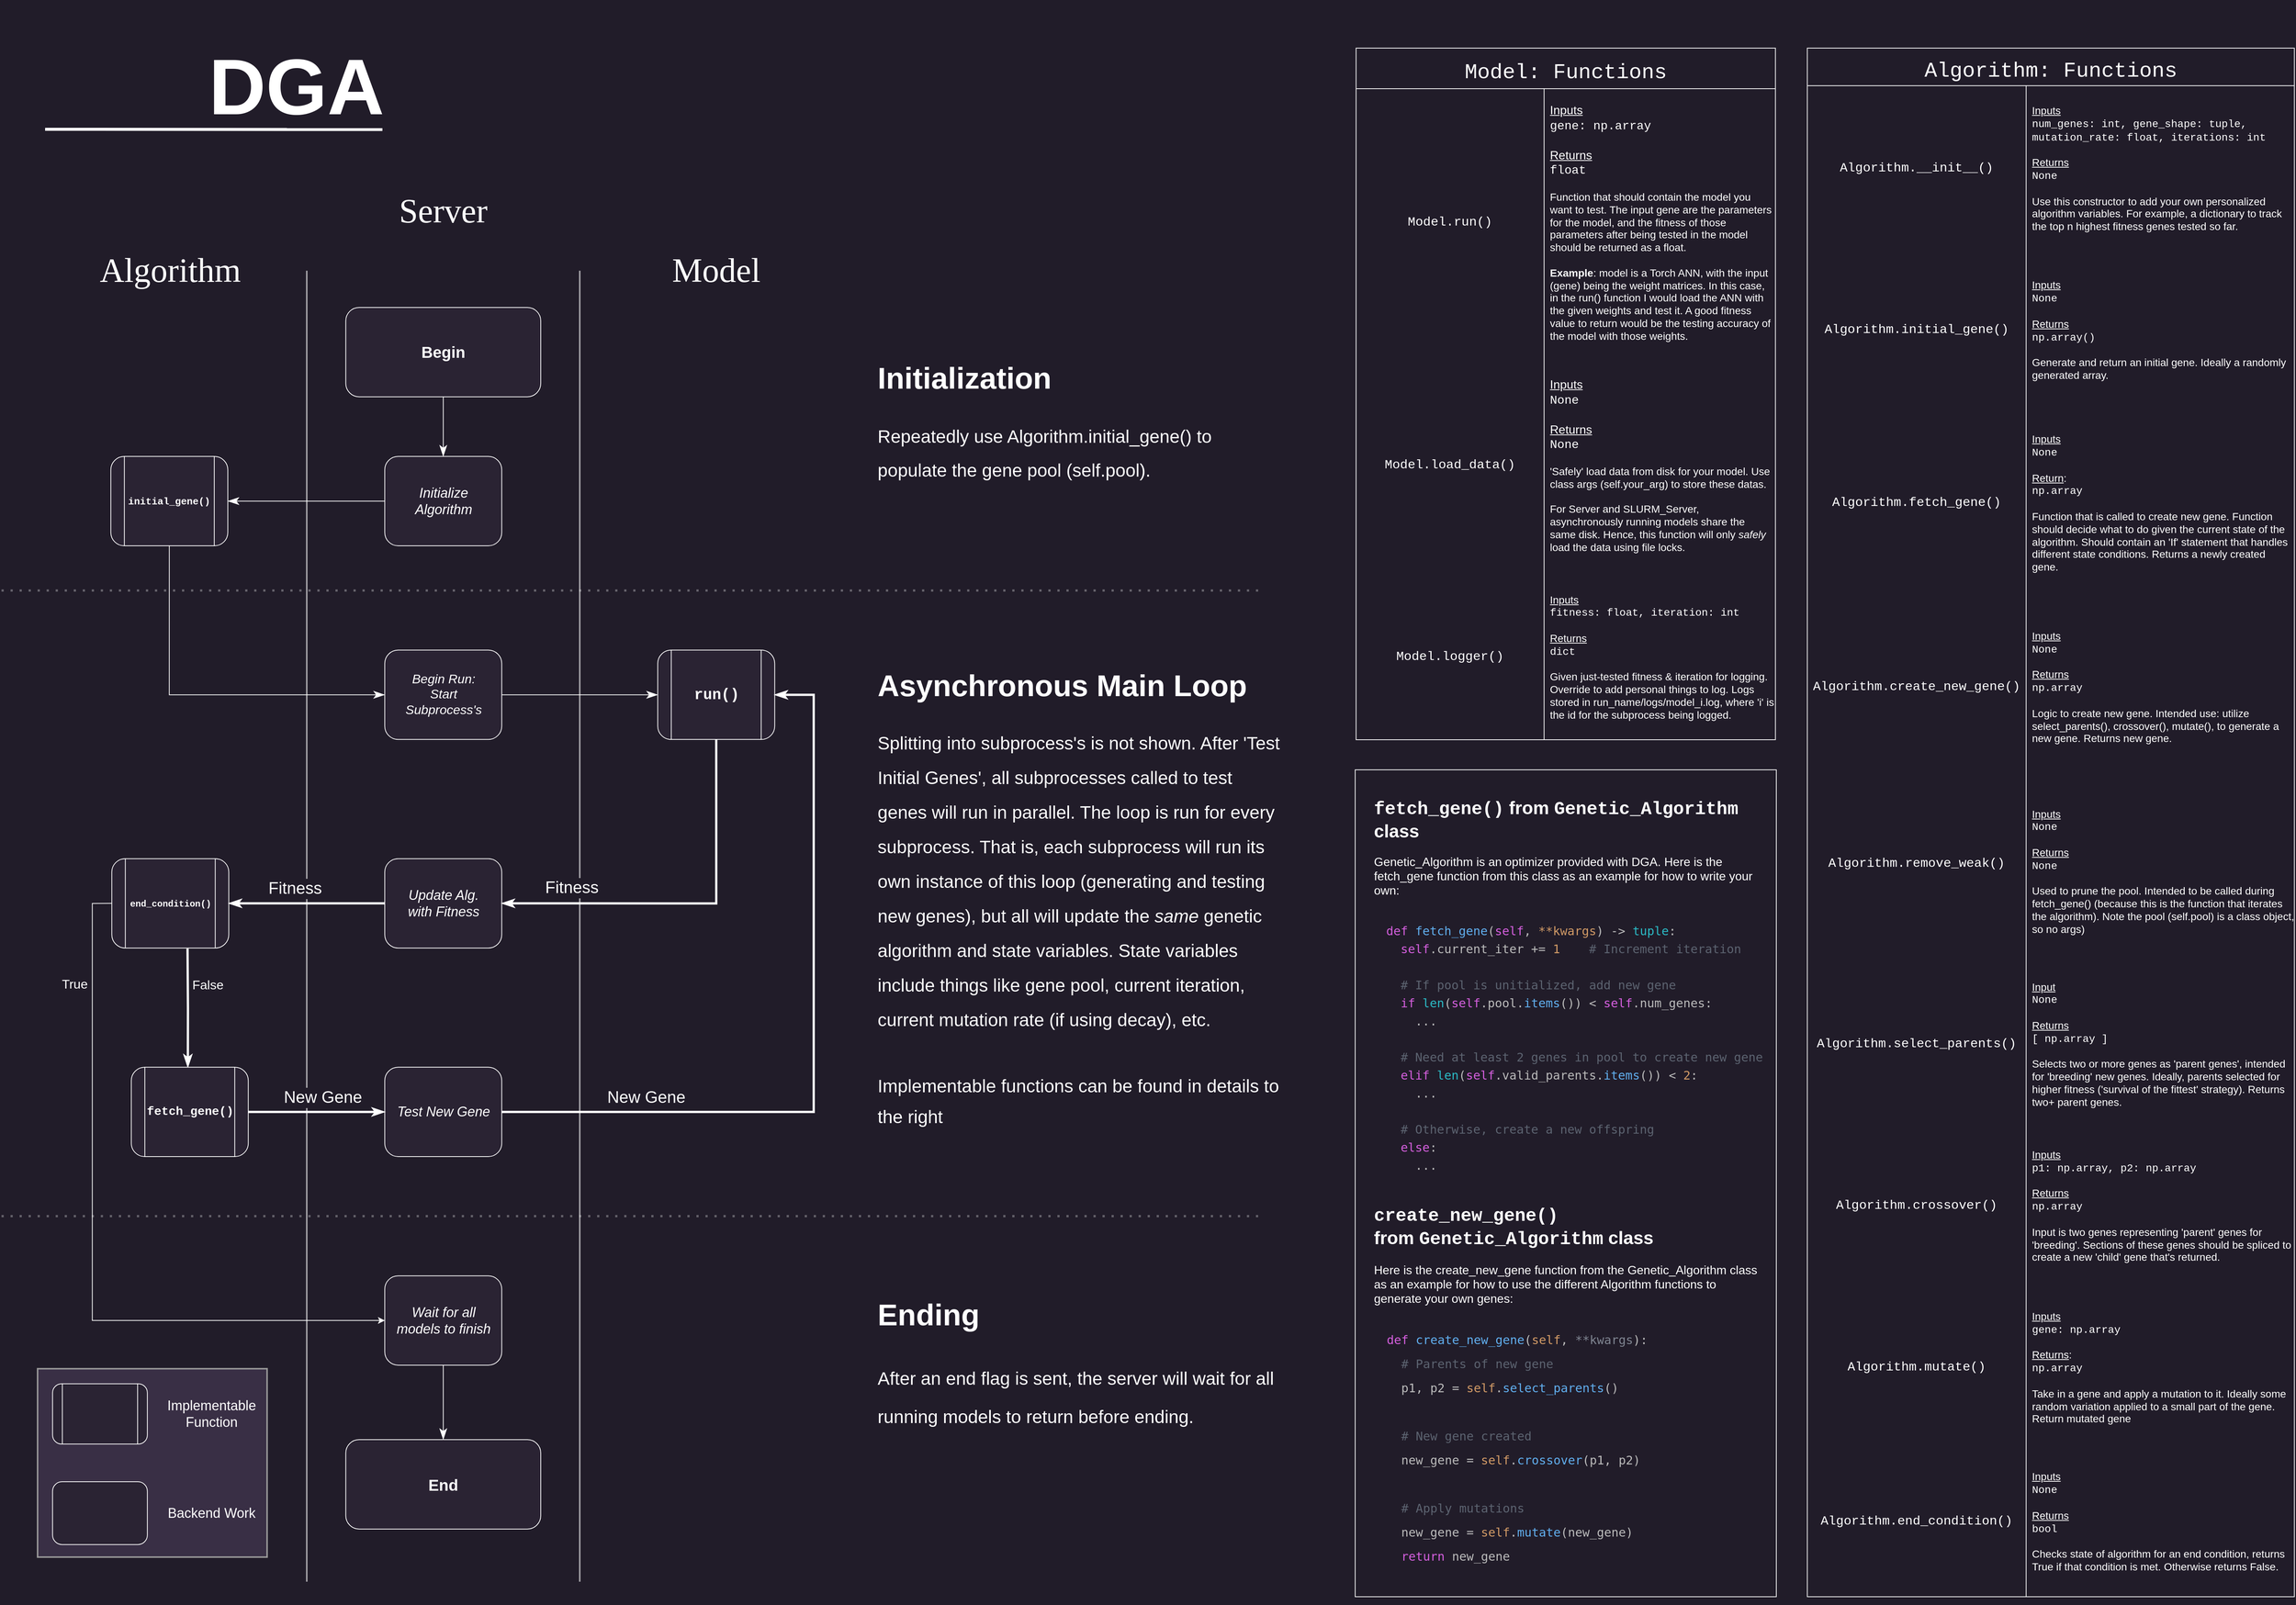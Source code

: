 <mxfile version="22.1.11" type="device" pages="2">
  <diagram name="Page-1" id="gW31gIMJ3BherKPmJ3Th">
    <mxGraphModel dx="4097" dy="2409" grid="0" gridSize="10" guides="1" tooltips="1" connect="1" arrows="1" fold="1" page="1" pageScale="1" pageWidth="3150" pageHeight="2200" background="#211C29" math="0" shadow="0">
      <root>
        <mxCell id="0" />
        <mxCell id="1" parent="0" />
        <mxCell id="sZFFOiMdw_IDjeqmHJVP-1" value="Algorithm: Functions" style="shape=table;startSize=50;container=1;collapsible=0;childLayout=tableLayout;fixedRows=1;rowLines=0;fontStyle=0;strokeColor=#FFFFFF;fontSize=28;fontFamily=Courier New;fontColor=#FFFFFF;fillColor=none;" vertex="1" parent="1">
          <mxGeometry x="2441.19" y="80" width="647.63" height="2060" as="geometry" />
        </mxCell>
        <mxCell id="sZFFOiMdw_IDjeqmHJVP-2" style="shape=tableRow;horizontal=0;startSize=0;swimlaneHead=0;swimlaneBody=0;top=0;left=0;bottom=0;right=0;collapsible=0;dropTarget=0;fillColor=none;points=[[0,0.5],[1,0.5]];portConstraint=eastwest;strokeColor=inherit;fontSize=16;fontColor=#FFFFFF;" vertex="1" parent="sZFFOiMdw_IDjeqmHJVP-1">
          <mxGeometry y="50" width="647.63" height="220" as="geometry" />
        </mxCell>
        <mxCell id="sZFFOiMdw_IDjeqmHJVP-3" value="Algorithm.__init__()" style="shape=partialRectangle;html=1;whiteSpace=wrap;connectable=0;fillColor=none;top=0;left=0;bottom=0;right=0;overflow=hidden;pointerEvents=1;strokeColor=inherit;fontSize=17;fontFamily=Courier New;fontColor=#FFFFFF;" vertex="1" parent="sZFFOiMdw_IDjeqmHJVP-2">
          <mxGeometry width="291" height="220" as="geometry">
            <mxRectangle width="291" height="220" as="alternateBounds" />
          </mxGeometry>
        </mxCell>
        <mxCell id="sZFFOiMdw_IDjeqmHJVP-4" value="&lt;u&gt;Inputs&lt;/u&gt;&lt;br&gt;&lt;font face=&quot;Courier New&quot;&gt;num_genes: int, gene_shape: tuple, mutation_rate: float, iterations: int&lt;/font&gt;&lt;br&gt;&lt;br&gt;&lt;u&gt;Returns&lt;/u&gt;&amp;nbsp;&lt;br&gt;&lt;font face=&quot;Courier New&quot;&gt;None&lt;/font&gt;&lt;br&gt;&lt;br&gt;Use this constructor to add your own personalized algorithm variables. For example, a dictionary to track the top n highest fitness genes tested so far.&amp;nbsp;" style="shape=partialRectangle;html=1;whiteSpace=wrap;connectable=0;fillColor=none;top=0;left=0;bottom=0;right=0;align=left;spacingLeft=6;overflow=hidden;strokeColor=inherit;fontSize=14;fontColor=#FFFFFF;" vertex="1" parent="sZFFOiMdw_IDjeqmHJVP-2">
          <mxGeometry x="291" width="357" height="220" as="geometry">
            <mxRectangle width="357" height="220" as="alternateBounds" />
          </mxGeometry>
        </mxCell>
        <mxCell id="sZFFOiMdw_IDjeqmHJVP-5" value="" style="shape=tableRow;horizontal=0;startSize=0;swimlaneHead=0;swimlaneBody=0;top=0;left=0;bottom=0;right=0;collapsible=0;dropTarget=0;fillColor=none;points=[[0,0.5],[1,0.5]];portConstraint=eastwest;strokeColor=inherit;fontSize=16;fontColor=#FFFFFF;" vertex="1" parent="sZFFOiMdw_IDjeqmHJVP-1">
          <mxGeometry y="270" width="647.63" height="210" as="geometry" />
        </mxCell>
        <mxCell id="sZFFOiMdw_IDjeqmHJVP-6" value="&lt;p style=&quot;font-size: 17px; text-align: left;&quot;&gt;Algorithm.initial_gene()&lt;/p&gt;" style="shape=partialRectangle;html=1;whiteSpace=wrap;connectable=0;fillColor=none;top=0;left=0;bottom=0;right=0;overflow=hidden;strokeColor=inherit;fontSize=17;fontFamily=Courier New;fontColor=#FFFFFF;" vertex="1" parent="sZFFOiMdw_IDjeqmHJVP-5">
          <mxGeometry width="291" height="210" as="geometry">
            <mxRectangle width="291" height="210" as="alternateBounds" />
          </mxGeometry>
        </mxCell>
        <mxCell id="sZFFOiMdw_IDjeqmHJVP-7" value="&lt;u&gt;Inputs&lt;/u&gt;&amp;nbsp;&lt;br&gt;&lt;font face=&quot;Courier New&quot;&gt;None&lt;/font&gt;&lt;br style=&quot;font-size: 14px;&quot;&gt;&lt;br style=&quot;font-size: 14px;&quot;&gt;&lt;u&gt;Returns&lt;/u&gt;&lt;br style=&quot;font-size: 14px;&quot;&gt;&lt;font face=&quot;Courier New&quot;&gt;np.array()&lt;/font&gt;&lt;br style=&quot;font-size: 14px;&quot;&gt;&lt;br style=&quot;font-size: 14px;&quot;&gt;Generate and return an initial gene. Ideally a randomly generated array." style="shape=partialRectangle;html=1;whiteSpace=wrap;connectable=0;fillColor=none;top=0;left=0;bottom=0;right=0;align=left;spacingLeft=6;overflow=hidden;strokeColor=inherit;fontSize=14;fontColor=#FFFFFF;" vertex="1" parent="sZFFOiMdw_IDjeqmHJVP-5">
          <mxGeometry x="291" width="357" height="210" as="geometry">
            <mxRectangle width="357" height="210" as="alternateBounds" />
          </mxGeometry>
        </mxCell>
        <mxCell id="sZFFOiMdw_IDjeqmHJVP-8" value="" style="shape=tableRow;horizontal=0;startSize=0;swimlaneHead=0;swimlaneBody=0;top=0;left=0;bottom=0;right=0;collapsible=0;dropTarget=0;fillColor=none;points=[[0,0.5],[1,0.5]];portConstraint=eastwest;strokeColor=inherit;fontSize=16;fontColor=#FFFFFF;" vertex="1" parent="sZFFOiMdw_IDjeqmHJVP-1">
          <mxGeometry y="480" width="647.63" height="250" as="geometry" />
        </mxCell>
        <mxCell id="sZFFOiMdw_IDjeqmHJVP-9" value="Algorithm.fetch_gene()" style="shape=partialRectangle;html=1;whiteSpace=wrap;connectable=0;fillColor=none;top=0;left=0;bottom=0;right=0;overflow=hidden;pointerEvents=1;strokeColor=inherit;fontSize=17;fontFamily=Courier New;fontColor=#FFFFFF;" vertex="1" parent="sZFFOiMdw_IDjeqmHJVP-8">
          <mxGeometry width="291" height="250" as="geometry">
            <mxRectangle width="291" height="250" as="alternateBounds" />
          </mxGeometry>
        </mxCell>
        <mxCell id="sZFFOiMdw_IDjeqmHJVP-10" value="&lt;u&gt;Inputs&lt;/u&gt;&amp;nbsp;&lt;br&gt;&lt;font face=&quot;Courier New&quot;&gt;None&lt;/font&gt;&lt;br style=&quot;font-size: 14px;&quot;&gt;&lt;br style=&quot;font-size: 14px;&quot;&gt;&lt;u&gt;Return&lt;/u&gt;:&lt;br style=&quot;font-size: 14px;&quot;&gt;&lt;font face=&quot;Courier New&quot;&gt;np.array&lt;br style=&quot;font-size: 14px;&quot;&gt;&lt;/font&gt;&lt;br style=&quot;font-size: 14px;&quot;&gt;Function that is called to create new gene. Function should decide what to do given the current state of the algorithm. Should contain an &#39;If&#39; statement that handles different state conditions. Returns a newly created gene." style="shape=partialRectangle;html=1;whiteSpace=wrap;connectable=0;fillColor=none;top=0;left=0;bottom=0;right=0;align=left;spacingLeft=6;overflow=hidden;strokeColor=inherit;fontSize=14;fontColor=#FFFFFF;" vertex="1" parent="sZFFOiMdw_IDjeqmHJVP-8">
          <mxGeometry x="291" width="357" height="250" as="geometry">
            <mxRectangle width="357" height="250" as="alternateBounds" />
          </mxGeometry>
        </mxCell>
        <mxCell id="sZFFOiMdw_IDjeqmHJVP-11" value="" style="shape=tableRow;horizontal=0;startSize=0;swimlaneHead=0;swimlaneBody=0;top=0;left=0;bottom=0;right=0;collapsible=0;dropTarget=0;fillColor=none;points=[[0,0.5],[1,0.5]];portConstraint=eastwest;strokeColor=inherit;fontSize=16;fontColor=#FFFFFF;" vertex="1" parent="sZFFOiMdw_IDjeqmHJVP-1">
          <mxGeometry y="730" width="647.63" height="240" as="geometry" />
        </mxCell>
        <mxCell id="sZFFOiMdw_IDjeqmHJVP-12" value="Algorithm.create_new_gene()" style="shape=partialRectangle;html=1;whiteSpace=wrap;connectable=0;fillColor=none;top=0;left=0;bottom=0;right=0;overflow=hidden;strokeColor=inherit;fontSize=17;fontFamily=Courier New;fontColor=#FFFFFF;" vertex="1" parent="sZFFOiMdw_IDjeqmHJVP-11">
          <mxGeometry width="291" height="240" as="geometry">
            <mxRectangle width="291" height="240" as="alternateBounds" />
          </mxGeometry>
        </mxCell>
        <mxCell id="sZFFOiMdw_IDjeqmHJVP-13" value="&lt;u&gt;Inputs&lt;br&gt;&lt;/u&gt;&lt;font face=&quot;Courier New&quot;&gt;None&lt;/font&gt;&lt;br style=&quot;font-size: 14px;&quot;&gt;&lt;br style=&quot;font-size: 14px;&quot;&gt;&lt;u&gt;Returns&lt;/u&gt;&lt;br style=&quot;font-size: 14px;&quot;&gt;&lt;font face=&quot;Courier New&quot;&gt;np.array&lt;br style=&quot;font-size: 14px;&quot;&gt;&lt;/font&gt;&lt;br style=&quot;font-size: 14px;&quot;&gt;Logic to create new gene. Intended use: utilize select_parents(), crossover(), mutate(), to generate a new gene. Returns new gene." style="shape=partialRectangle;html=1;whiteSpace=wrap;connectable=0;fillColor=none;top=0;left=0;bottom=0;right=0;align=left;spacingLeft=6;overflow=hidden;strokeColor=inherit;fontSize=14;fontColor=#FFFFFF;" vertex="1" parent="sZFFOiMdw_IDjeqmHJVP-11">
          <mxGeometry x="291" width="357" height="240" as="geometry">
            <mxRectangle width="357" height="240" as="alternateBounds" />
          </mxGeometry>
        </mxCell>
        <mxCell id="sZFFOiMdw_IDjeqmHJVP-14" style="shape=tableRow;horizontal=0;startSize=0;swimlaneHead=0;swimlaneBody=0;top=0;left=0;bottom=0;right=0;collapsible=0;dropTarget=0;fillColor=none;points=[[0,0.5],[1,0.5]];portConstraint=eastwest;strokeColor=inherit;fontSize=16;fontColor=#FFFFFF;" vertex="1" parent="sZFFOiMdw_IDjeqmHJVP-1">
          <mxGeometry y="970" width="647.63" height="250" as="geometry" />
        </mxCell>
        <mxCell id="sZFFOiMdw_IDjeqmHJVP-15" value="&lt;p style=&quot;font-size: 17px; text-align: left;&quot;&gt;Algorithm.remove_weak()&lt;/p&gt;&lt;div style=&quot;font-size: 17px;&quot;&gt;&lt;br style=&quot;font-size: 17px;&quot;&gt;&lt;/div&gt;" style="shape=partialRectangle;html=1;whiteSpace=wrap;connectable=0;fillColor=none;top=0;left=0;bottom=0;right=0;overflow=hidden;strokeColor=inherit;fontSize=17;fontFamily=Courier New;fontColor=#FFFFFF;" vertex="1" parent="sZFFOiMdw_IDjeqmHJVP-14">
          <mxGeometry width="291" height="250" as="geometry">
            <mxRectangle width="291" height="250" as="alternateBounds" />
          </mxGeometry>
        </mxCell>
        <mxCell id="sZFFOiMdw_IDjeqmHJVP-16" value="&lt;u&gt;Inputs&lt;br&gt;&lt;/u&gt;&lt;font face=&quot;Courier New&quot;&gt;None&lt;/font&gt;&lt;br style=&quot;font-size: 14px;&quot;&gt;&lt;br style=&quot;font-size: 14px;&quot;&gt;&lt;u&gt;Returns&lt;br&gt;&lt;/u&gt;&lt;font face=&quot;Courier New&quot;&gt;None&lt;/font&gt;&lt;br style=&quot;font-size: 14px;&quot;&gt;&lt;br style=&quot;font-size: 14px;&quot;&gt;Used to prune the pool. Intended to be called during fetch_gene() (because this is the function that iterates the algorithm). Note the pool (self.pool) is a class object, so no args)" style="shape=partialRectangle;html=1;whiteSpace=wrap;connectable=0;fillColor=none;top=0;left=0;bottom=0;right=0;align=left;spacingLeft=6;overflow=hidden;strokeColor=inherit;fontSize=14;fontColor=#FFFFFF;" vertex="1" parent="sZFFOiMdw_IDjeqmHJVP-14">
          <mxGeometry x="291" width="357" height="250" as="geometry">
            <mxRectangle width="357" height="250" as="alternateBounds" />
          </mxGeometry>
        </mxCell>
        <mxCell id="sZFFOiMdw_IDjeqmHJVP-17" style="shape=tableRow;horizontal=0;startSize=0;swimlaneHead=0;swimlaneBody=0;top=0;left=0;bottom=0;right=0;collapsible=0;dropTarget=0;fillColor=none;points=[[0,0.5],[1,0.5]];portConstraint=eastwest;strokeColor=inherit;fontSize=16;fontColor=#FFFFFF;" vertex="1" parent="sZFFOiMdw_IDjeqmHJVP-1">
          <mxGeometry y="1220" width="647.63" height="210" as="geometry" />
        </mxCell>
        <mxCell id="sZFFOiMdw_IDjeqmHJVP-18" value="&lt;p style=&quot;font-size: 17px; text-align: left;&quot;&gt;Algorithm.select_parents()&lt;/p&gt;" style="shape=partialRectangle;html=1;whiteSpace=wrap;connectable=0;fillColor=none;top=0;left=0;bottom=0;right=0;overflow=hidden;strokeColor=inherit;fontSize=17;fontFamily=Courier New;fontColor=#FFFFFF;" vertex="1" parent="sZFFOiMdw_IDjeqmHJVP-17">
          <mxGeometry width="291" height="210" as="geometry">
            <mxRectangle width="291" height="210" as="alternateBounds" />
          </mxGeometry>
        </mxCell>
        <mxCell id="sZFFOiMdw_IDjeqmHJVP-19" value="&lt;u&gt;Input&lt;br&gt;&lt;/u&gt;&lt;font face=&quot;Courier New&quot;&gt;None&lt;/font&gt;&lt;br style=&quot;font-size: 14px;&quot;&gt;&lt;br style=&quot;font-size: 14px;&quot;&gt;&lt;u&gt;Returns&lt;/u&gt;&amp;nbsp;&lt;br style=&quot;font-size: 14px;&quot;&gt;&lt;font face=&quot;Courier New&quot;&gt;[ np.array ]&lt;br style=&quot;font-size: 14px;&quot;&gt;&lt;/font&gt;&lt;br style=&quot;font-size: 14px;&quot;&gt;Selects two or more genes as &#39;parent genes&#39;, intended for &#39;breeding&#39; new genes. Ideally, parents selected for higher fitness (&#39;survival of the fittest&#39; strategy). Returns two+ parent genes." style="shape=partialRectangle;html=1;whiteSpace=wrap;connectable=0;fillColor=none;top=0;left=0;bottom=0;right=0;align=left;spacingLeft=6;overflow=hidden;strokeColor=inherit;fontSize=14;fontColor=#FFFFFF;" vertex="1" parent="sZFFOiMdw_IDjeqmHJVP-17">
          <mxGeometry x="291" width="357" height="210" as="geometry">
            <mxRectangle width="357" height="210" as="alternateBounds" />
          </mxGeometry>
        </mxCell>
        <mxCell id="sZFFOiMdw_IDjeqmHJVP-20" style="shape=tableRow;horizontal=0;startSize=0;swimlaneHead=0;swimlaneBody=0;top=0;left=0;bottom=0;right=0;collapsible=0;dropTarget=0;fillColor=none;points=[[0,0.5],[1,0.5]];portConstraint=eastwest;strokeColor=inherit;fontSize=16;fontColor=#FFFFFF;" vertex="1" parent="sZFFOiMdw_IDjeqmHJVP-1">
          <mxGeometry y="1430" width="647.63" height="220" as="geometry" />
        </mxCell>
        <mxCell id="sZFFOiMdw_IDjeqmHJVP-21" value="&lt;p style=&quot;font-size: 17px; text-align: left;&quot;&gt;Algorithm.crossover()&lt;/p&gt;" style="shape=partialRectangle;html=1;whiteSpace=wrap;connectable=0;fillColor=none;top=0;left=0;bottom=0;right=0;overflow=hidden;strokeColor=inherit;fontSize=17;fontFamily=Courier New;fontColor=#FFFFFF;" vertex="1" parent="sZFFOiMdw_IDjeqmHJVP-20">
          <mxGeometry width="291" height="220" as="geometry">
            <mxRectangle width="291" height="220" as="alternateBounds" />
          </mxGeometry>
        </mxCell>
        <mxCell id="sZFFOiMdw_IDjeqmHJVP-22" value="&lt;u&gt;Inputs&lt;br style=&quot;font-size: 14px;&quot;&gt;&lt;/u&gt;&lt;font face=&quot;Courier New&quot;&gt;p1: np.array, p2: np.array&lt;br style=&quot;font-size: 14px;&quot;&gt;&lt;/font&gt;&lt;br style=&quot;font-size: 14px;&quot;&gt;&lt;u&gt;Returns&lt;/u&gt;&lt;br style=&quot;font-size: 14px;&quot;&gt;&lt;font face=&quot;Courier New&quot;&gt;np.array&lt;br style=&quot;font-size: 14px;&quot;&gt;&lt;/font&gt;&lt;br style=&quot;font-size: 14px;&quot;&gt;Input is two genes representing &#39;parent&#39; genes for &#39;breeding&#39;. Sections of these genes should be spliced to create a new &#39;child&#39; gene that&#39;s returned.&amp;nbsp;" style="shape=partialRectangle;html=1;whiteSpace=wrap;connectable=0;fillColor=none;top=0;left=0;bottom=0;right=0;align=left;spacingLeft=6;overflow=hidden;strokeColor=inherit;fontSize=14;fontColor=#FFFFFF;" vertex="1" parent="sZFFOiMdw_IDjeqmHJVP-20">
          <mxGeometry x="291" width="357" height="220" as="geometry">
            <mxRectangle width="357" height="220" as="alternateBounds" />
          </mxGeometry>
        </mxCell>
        <mxCell id="sZFFOiMdw_IDjeqmHJVP-23" style="shape=tableRow;horizontal=0;startSize=0;swimlaneHead=0;swimlaneBody=0;top=0;left=0;bottom=0;right=0;collapsible=0;dropTarget=0;fillColor=none;points=[[0,0.5],[1,0.5]];portConstraint=eastwest;strokeColor=inherit;fontSize=16;fontColor=#FFFFFF;" vertex="1" parent="sZFFOiMdw_IDjeqmHJVP-1">
          <mxGeometry y="1650" width="647.63" height="210" as="geometry" />
        </mxCell>
        <mxCell id="sZFFOiMdw_IDjeqmHJVP-24" value="&lt;p style=&quot;font-size: 17px; text-align: left;&quot;&gt;Algorithm.mutate()&lt;/p&gt;" style="shape=partialRectangle;html=1;whiteSpace=wrap;connectable=0;fillColor=none;top=0;left=0;bottom=0;right=0;overflow=hidden;strokeColor=inherit;fontSize=17;fontFamily=Courier New;fontColor=#FFFFFF;" vertex="1" parent="sZFFOiMdw_IDjeqmHJVP-23">
          <mxGeometry width="291" height="210" as="geometry">
            <mxRectangle width="291" height="210" as="alternateBounds" />
          </mxGeometry>
        </mxCell>
        <mxCell id="sZFFOiMdw_IDjeqmHJVP-25" value="&lt;u&gt;Inputs&lt;/u&gt;&lt;br style=&quot;font-size: 14px;&quot;&gt;&lt;font face=&quot;Courier New&quot;&gt;gene: np.array&lt;br style=&quot;font-size: 14px;&quot;&gt;&lt;/font&gt;&lt;br style=&quot;font-size: 14px;&quot;&gt;&lt;u&gt;Returns&lt;/u&gt;:&lt;br style=&quot;font-size: 14px;&quot;&gt;&lt;font face=&quot;Courier New&quot;&gt;np.array&lt;br style=&quot;font-size: 14px;&quot;&gt;&lt;/font&gt;&lt;br style=&quot;font-size: 14px;&quot;&gt;Take in a gene and apply a mutation to it. Ideally some random variation applied to a small part of the gene. Return mutated gene" style="shape=partialRectangle;html=1;whiteSpace=wrap;connectable=0;fillColor=none;top=0;left=0;bottom=0;right=0;align=left;spacingLeft=6;overflow=hidden;strokeColor=inherit;fontSize=14;fontColor=#FFFFFF;" vertex="1" parent="sZFFOiMdw_IDjeqmHJVP-23">
          <mxGeometry x="291" width="357" height="210" as="geometry">
            <mxRectangle width="357" height="210" as="alternateBounds" />
          </mxGeometry>
        </mxCell>
        <mxCell id="sZFFOiMdw_IDjeqmHJVP-26" style="shape=tableRow;horizontal=0;startSize=0;swimlaneHead=0;swimlaneBody=0;top=0;left=0;bottom=0;right=0;collapsible=0;dropTarget=0;fillColor=none;points=[[0,0.5],[1,0.5]];portConstraint=eastwest;strokeColor=inherit;fontSize=16;fontColor=#FFFFFF;" vertex="1" parent="sZFFOiMdw_IDjeqmHJVP-1">
          <mxGeometry y="1860" width="647.63" height="200" as="geometry" />
        </mxCell>
        <mxCell id="sZFFOiMdw_IDjeqmHJVP-27" value="&lt;font style=&quot;font-size: 17px;&quot;&gt;Algorithm.end_condition()&lt;/font&gt;" style="shape=partialRectangle;html=1;whiteSpace=wrap;connectable=0;fillColor=none;top=0;left=0;bottom=0;right=0;overflow=hidden;strokeColor=inherit;fontSize=17;fontFamily=Courier New;fontColor=#FFFFFF;" vertex="1" parent="sZFFOiMdw_IDjeqmHJVP-26">
          <mxGeometry width="291" height="200" as="geometry">
            <mxRectangle width="291" height="200" as="alternateBounds" />
          </mxGeometry>
        </mxCell>
        <mxCell id="sZFFOiMdw_IDjeqmHJVP-28" value="&lt;u&gt;Inputs&lt;/u&gt;&amp;nbsp;&lt;br&gt;&lt;font face=&quot;Courier New&quot;&gt;None&lt;/font&gt;&lt;br style=&quot;font-size: 14px;&quot;&gt;&lt;br style=&quot;font-size: 14px;&quot;&gt;&lt;u&gt;Returns&lt;/u&gt;&lt;br style=&quot;font-size: 14px;&quot;&gt;&lt;font face=&quot;Courier New&quot;&gt;bool&lt;/font&gt;&lt;br style=&quot;font-size: 14px;&quot;&gt;&lt;br style=&quot;font-size: 14px;&quot;&gt;Checks state of algorithm for an end condition, returns True if that condition is met. Otherwise returns False.&amp;nbsp;&amp;nbsp;" style="shape=partialRectangle;html=1;whiteSpace=wrap;connectable=0;fillColor=none;top=0;left=0;bottom=0;right=0;align=left;spacingLeft=6;overflow=hidden;strokeColor=inherit;fontSize=14;fontColor=#FFFFFF;" vertex="1" parent="sZFFOiMdw_IDjeqmHJVP-26">
          <mxGeometry x="291" width="357" height="200" as="geometry">
            <mxRectangle width="357" height="200" as="alternateBounds" />
          </mxGeometry>
        </mxCell>
        <mxCell id="sZFFOiMdw_IDjeqmHJVP-29" value="Model: Functions" style="shape=table;startSize=54;container=1;collapsible=0;childLayout=tableLayout;fixedRows=1;rowLines=0;fontStyle=0;strokeColor=#FFFFFF;fontSize=28;fontFamily=Courier New;fontColor=#FFFFFF;fillColor=none;" vertex="1" parent="1">
          <mxGeometry x="1841.19" y="80" width="557.63" height="920" as="geometry" />
        </mxCell>
        <mxCell id="sZFFOiMdw_IDjeqmHJVP-30" value="" style="shape=tableRow;horizontal=0;startSize=0;swimlaneHead=0;swimlaneBody=0;top=0;left=0;bottom=0;right=0;collapsible=0;dropTarget=0;fillColor=none;points=[[0,0.5],[1,0.5]];portConstraint=eastwest;strokeColor=inherit;fontSize=16;fontColor=#FFFFFF;" vertex="1" parent="sZFFOiMdw_IDjeqmHJVP-29">
          <mxGeometry y="54" width="557.63" height="356" as="geometry" />
        </mxCell>
        <mxCell id="sZFFOiMdw_IDjeqmHJVP-31" value="Model.run()" style="shape=partialRectangle;html=1;whiteSpace=wrap;connectable=0;fillColor=none;top=0;left=0;bottom=0;right=0;overflow=hidden;pointerEvents=1;strokeColor=inherit;fontSize=17;fontFamily=Courier New;fontColor=#FFFFFF;" vertex="1" parent="sZFFOiMdw_IDjeqmHJVP-30">
          <mxGeometry width="250" height="356" as="geometry">
            <mxRectangle width="250" height="356" as="alternateBounds" />
          </mxGeometry>
        </mxCell>
        <mxCell id="sZFFOiMdw_IDjeqmHJVP-32" value="&lt;font style=&quot;font-size: 16px;&quot;&gt;&lt;u&gt;Inputs&lt;/u&gt;&lt;br&gt;&lt;font face=&quot;Courier New&quot;&gt;gene: np.array&lt;br style=&quot;&quot;&gt;&lt;/font&gt;&lt;br style=&quot;&quot;&gt;&lt;u&gt;Returns&lt;/u&gt;&lt;br style=&quot;&quot;&gt;&lt;font face=&quot;Courier New&quot;&gt;float&lt;/font&gt;&lt;/font&gt;&lt;br style=&quot;font-size: 14px;&quot;&gt;&lt;br style=&quot;font-size: 14px;&quot;&gt;Function that should contain the model you want to test. The input gene are the parameters for the model, and the fitness of those parameters after being tested in the model should be returned as a float.&amp;nbsp;&lt;br&gt;&lt;br&gt;&lt;b&gt;Example&lt;/b&gt;: model is a Torch ANN, with the input (gene) being the weight matrices. In this case, in the run() function I would load the ANN with the given weights and test it. A good fitness value to return would be the testing accuracy of the model with those weights." style="shape=partialRectangle;html=1;whiteSpace=wrap;connectable=0;fillColor=none;top=0;left=0;bottom=0;right=0;align=left;spacingLeft=6;overflow=hidden;strokeColor=inherit;fontSize=14;fontColor=#FFFFFF;" vertex="1" parent="sZFFOiMdw_IDjeqmHJVP-30">
          <mxGeometry x="250" width="308" height="356" as="geometry">
            <mxRectangle width="308" height="356" as="alternateBounds" />
          </mxGeometry>
        </mxCell>
        <mxCell id="sZFFOiMdw_IDjeqmHJVP-33" style="shape=tableRow;horizontal=0;startSize=0;swimlaneHead=0;swimlaneBody=0;top=0;left=0;bottom=0;right=0;collapsible=0;dropTarget=0;fillColor=none;points=[[0,0.5],[1,0.5]];portConstraint=eastwest;strokeColor=inherit;fontSize=16;fontColor=#FFFFFF;" vertex="1" parent="sZFFOiMdw_IDjeqmHJVP-29">
          <mxGeometry y="410" width="557.63" height="290" as="geometry" />
        </mxCell>
        <mxCell id="sZFFOiMdw_IDjeqmHJVP-34" value="Model.load_data()" style="shape=partialRectangle;html=1;whiteSpace=wrap;connectable=0;fillColor=none;top=0;left=0;bottom=0;right=0;overflow=hidden;pointerEvents=1;strokeColor=inherit;fontSize=17;fontFamily=Courier New;strokeWidth=9;fontColor=#FFFFFF;" vertex="1" parent="sZFFOiMdw_IDjeqmHJVP-33">
          <mxGeometry width="250" height="290" as="geometry">
            <mxRectangle width="250" height="290" as="alternateBounds" />
          </mxGeometry>
        </mxCell>
        <mxCell id="sZFFOiMdw_IDjeqmHJVP-35" value="&lt;font style=&quot;font-size: 16px;&quot;&gt;&lt;u&gt;Inputs&lt;/u&gt;&lt;br&gt;&lt;font face=&quot;Courier New&quot;&gt;None&lt;/font&gt;&lt;br&gt;&lt;br&gt;&lt;u&gt;Returns&lt;/u&gt;&lt;br&gt;&lt;font face=&quot;Courier New&quot;&gt;None&lt;/font&gt;&lt;/font&gt;&lt;br&gt;&lt;br&gt;&#39;Safely&#39; load data from disk for your model. Use class args (self.your_arg) to store these datas.&lt;br&gt;&lt;br&gt;For Server and SLURM_Server, asynchronously running models share the same disk. Hence, this function will only&amp;nbsp;&lt;i&gt;safely &lt;/i&gt;load the data using file locks." style="shape=partialRectangle;html=1;whiteSpace=wrap;connectable=0;fillColor=none;top=0;left=0;bottom=0;right=0;align=left;spacingLeft=6;overflow=hidden;strokeColor=inherit;fontSize=14;spacingRight=6;fontColor=#FFFFFF;" vertex="1" parent="sZFFOiMdw_IDjeqmHJVP-33">
          <mxGeometry x="250" width="308" height="290" as="geometry">
            <mxRectangle width="308" height="290" as="alternateBounds" />
          </mxGeometry>
        </mxCell>
        <mxCell id="sZFFOiMdw_IDjeqmHJVP-36" style="shape=tableRow;horizontal=0;startSize=0;swimlaneHead=0;swimlaneBody=0;top=0;left=0;bottom=0;right=0;collapsible=0;dropTarget=0;fillColor=none;points=[[0,0.5],[1,0.5]];portConstraint=eastwest;strokeColor=inherit;fontSize=16;fontColor=#FFFFFF;" vertex="1" parent="sZFFOiMdw_IDjeqmHJVP-29">
          <mxGeometry y="700" width="557.63" height="220" as="geometry" />
        </mxCell>
        <mxCell id="sZFFOiMdw_IDjeqmHJVP-37" value="Model.logger()" style="shape=partialRectangle;html=1;whiteSpace=wrap;connectable=0;fillColor=none;top=0;left=0;bottom=0;right=0;overflow=hidden;pointerEvents=1;strokeColor=inherit;fontSize=17;fontFamily=Courier New;fontColor=#FFFFFF;" vertex="1" parent="sZFFOiMdw_IDjeqmHJVP-36">
          <mxGeometry width="250" height="220" as="geometry">
            <mxRectangle width="250" height="220" as="alternateBounds" />
          </mxGeometry>
        </mxCell>
        <mxCell id="sZFFOiMdw_IDjeqmHJVP-38" value="&lt;u&gt;Inputs&lt;/u&gt;&lt;br&gt;&lt;font face=&quot;Courier New&quot;&gt;fitness: float, iteration: int&lt;br&gt;&lt;/font&gt;&lt;br&gt;&lt;u&gt;Returns&lt;/u&gt;&lt;br&gt;&lt;font face=&quot;Courier New&quot;&gt;dict&lt;/font&gt;&lt;br&gt;&lt;br&gt;Given just-tested fitness &amp;amp; iteration for logging. Override to add personal things to log. Logs stored in run_name/logs/model_i.log, where &#39;i&#39; is the id for the subprocess being logged." style="shape=partialRectangle;html=1;whiteSpace=wrap;connectable=0;fillColor=none;top=0;left=0;bottom=0;right=0;align=left;spacingLeft=6;overflow=hidden;strokeColor=inherit;fontSize=14;fontColor=#FFFFFF;" vertex="1" parent="sZFFOiMdw_IDjeqmHJVP-36">
          <mxGeometry x="250" width="308" height="220" as="geometry">
            <mxRectangle width="308" height="220" as="alternateBounds" />
          </mxGeometry>
        </mxCell>
        <mxCell id="sZFFOiMdw_IDjeqmHJVP-39" value="" style="group" vertex="1" connectable="0" parent="1">
          <mxGeometry x="1840" y="1040" width="580" height="1100" as="geometry" />
        </mxCell>
        <mxCell id="sZFFOiMdw_IDjeqmHJVP-40" value="" style="rounded=0;whiteSpace=wrap;html=1;fontColor=#FFFFFF;fillColor=none;strokeColor=#FFFFFF;" vertex="1" parent="sZFFOiMdw_IDjeqmHJVP-39">
          <mxGeometry width="560" height="1100" as="geometry" />
        </mxCell>
        <mxCell id="sZFFOiMdw_IDjeqmHJVP-41" value="&lt;h1&gt;&lt;font face=&quot;Courier New&quot;&gt;fetch_gene()&lt;/font&gt; from &lt;font face=&quot;Courier New&quot;&gt;Genetic_Algorithm&lt;/font&gt; class&lt;/h1&gt;&lt;p&gt;&lt;font style=&quot;font-size: 16px;&quot;&gt;Genetic_Algorithm is an optimizer provided with DGA. Here is the fetch_gene function from this class as an example for how to write your own:&lt;/font&gt;&lt;/p&gt;&lt;p&gt;&lt;br&gt;&lt;/p&gt;" style="text;html=1;strokeColor=none;fillColor=none;spacing=5;spacingTop=-20;whiteSpace=wrap;overflow=hidden;rounded=0;fontColor=#FFFFFF;" vertex="1" parent="sZFFOiMdw_IDjeqmHJVP-39">
          <mxGeometry x="20" y="30.56" width="520" height="139.44" as="geometry" />
        </mxCell>
        <mxCell id="sZFFOiMdw_IDjeqmHJVP-42" value="&lt;pre style=&quot;border-color: rgb(0, 0, 0); font-style: normal; font-variant-ligatures: normal; font-variant-caps: normal; font-weight: 400; letter-spacing: normal; orphans: 2; text-align: left; text-indent: 0px; text-transform: none; widows: 2; word-spacing: 0px; -webkit-text-stroke-width: 0px; text-decoration-thickness: initial; text-decoration-style: initial; text-decoration-color: initial; font-family: &amp;quot;JetBrains Mono&amp;quot;, monospace; font-size: 16px; line-height: 150%;&quot;&gt;&lt;span style=&quot;color: rgb(92, 99, 112); border-color: rgb(0, 0, 0); font-size: 16px;&quot;&gt;  &lt;/span&gt;&lt;span style=&quot;border-color: rgb(0, 0, 0); font-size: 16px;&quot;&gt;&lt;font color=&quot;#d55fde&quot;&gt;def&lt;/font&gt;&lt;/span&gt;&lt;span style=&quot;color: rgb(213, 95, 222); border-color: rgb(0, 0, 0); font-size: 16px;&quot;&gt; &lt;/span&gt;&lt;span style=&quot;color: rgb(97, 175, 239); border-color: rgb(0, 0, 0); font-size: 16px;&quot;&gt;fetch_gene&lt;/span&gt;&lt;font color=&quot;#bbbbbb&quot;&gt;(&lt;/font&gt;&lt;span style=&quot;color: rgb(213, 95, 222); border-color: rgb(0, 0, 0); font-size: 16px;&quot;&gt;self&lt;/span&gt;&lt;font color=&quot;#bbbbbb&quot;&gt;, &lt;/font&gt;&lt;span style=&quot;color: rgb(209, 154, 102); border-color: rgb(0, 0, 0); font-size: 16px;&quot;&gt;**kwargs&lt;/span&gt;&lt;font color=&quot;#bbbbbb&quot;&gt;) -&amp;gt; &lt;/font&gt;&lt;span style=&quot;color: rgb(43, 186, 197); border-color: rgb(0, 0, 0); font-size: 16px;&quot;&gt;tuple&lt;/span&gt;&lt;font color=&quot;#bbbbbb&quot;&gt;:&lt;br style=&quot;border-color: rgb(0, 0, 0); font-size: 16px;&quot;&gt;    &lt;/font&gt;&lt;span style=&quot;color: rgb(213, 95, 222); border-color: rgb(0, 0, 0); font-size: 16px;&quot;&gt;self&lt;/span&gt;&lt;font color=&quot;#bbbbbb&quot;&gt;.current_iter += &lt;/font&gt;&lt;span style=&quot;color: rgb(209, 154, 102); border-color: rgb(0, 0, 0); font-size: 16px;&quot;&gt;1    &lt;/span&gt;&lt;span style=&quot;color: rgb(92, 99, 112); border-color: rgb(0, 0, 0); font-size: 16px;&quot;&gt;# Increment iteration&lt;br style=&quot;border-color: rgb(0, 0, 0); font-size: 16px;&quot;&gt;&lt;/span&gt;&lt;span style=&quot;color: rgb(92, 99, 112); border-color: rgb(0, 0, 0); font-size: 16px;&quot;&gt;&lt;br style=&quot;border-color: rgb(0, 0, 0); font-size: 16px;&quot;&gt;&lt;/span&gt;&lt;span style=&quot;color: rgb(92, 99, 112); border-color: rgb(0, 0, 0); font-size: 16px;&quot;&gt;    # If pool is unitialized, add new gene&lt;br style=&quot;border-color: rgb(0, 0, 0); font-size: 16px;&quot;&gt;&lt;/span&gt;&lt;span style=&quot;color: rgb(92, 99, 112); border-color: rgb(0, 0, 0); font-size: 16px;&quot;&gt;    &lt;/span&gt;&lt;span style=&quot;color: rgb(213, 95, 222); border-color: rgb(0, 0, 0); font-size: 16px;&quot;&gt;if &lt;/span&gt;&lt;span style=&quot;color: rgb(43, 186, 197); border-color: rgb(0, 0, 0); font-size: 16px;&quot;&gt;len&lt;/span&gt;&lt;font color=&quot;#bbbbbb&quot;&gt;(&lt;/font&gt;&lt;span style=&quot;color: rgb(213, 95, 222); border-color: rgb(0, 0, 0); font-size: 16px;&quot;&gt;self&lt;/span&gt;&lt;font color=&quot;#bbbbbb&quot;&gt;.pool.&lt;/font&gt;&lt;span style=&quot;color: rgb(97, 175, 239); border-color: rgb(0, 0, 0); font-size: 16px;&quot;&gt;items&lt;/span&gt;&lt;font color=&quot;#bbbbbb&quot;&gt;()) &amp;lt; &lt;/font&gt;&lt;span style=&quot;color: rgb(213, 95, 222); border-color: rgb(0, 0, 0); font-size: 16px;&quot;&gt;self&lt;/span&gt;&lt;font color=&quot;#bbbbbb&quot;&gt;.num_genes:&lt;br style=&quot;border-color: rgb(0, 0, 0); font-size: 16px;&quot;&gt;      ...&lt;/font&gt;&lt;span style=&quot;color: rgb(213, 95, 222); border-color: rgb(0, 0, 0); font-size: 16px;&quot;&gt;&lt;br style=&quot;border-color: rgb(0, 0, 0); font-size: 16px;&quot;&gt;&lt;/span&gt;&lt;span style=&quot;color: rgb(213, 95, 222); border-color: rgb(0, 0, 0); font-size: 16px;&quot;&gt;&lt;br style=&quot;border-color: rgb(0, 0, 0); font-size: 16px;&quot;&gt;&lt;/span&gt;&lt;span style=&quot;color: rgb(213, 95, 222); border-color: rgb(0, 0, 0); font-size: 16px;&quot;&gt;    &lt;/span&gt;&lt;span style=&quot;color: rgb(92, 99, 112); border-color: rgb(0, 0, 0); font-size: 16px;&quot;&gt;# Need at least 2 genes in pool to create new gene&lt;br style=&quot;border-color: rgb(0, 0, 0); font-size: 16px;&quot;&gt;&lt;/span&gt;&lt;span style=&quot;color: rgb(92, 99, 112); border-color: rgb(0, 0, 0); font-size: 16px;&quot;&gt;    &lt;/span&gt;&lt;span style=&quot;color: rgb(213, 95, 222); border-color: rgb(0, 0, 0); font-size: 16px;&quot;&gt;elif &lt;/span&gt;&lt;span style=&quot;color: rgb(43, 186, 197); border-color: rgb(0, 0, 0); font-size: 16px;&quot;&gt;len&lt;/span&gt;&lt;font color=&quot;#bbbbbb&quot;&gt;(&lt;/font&gt;&lt;span style=&quot;color: rgb(213, 95, 222); border-color: rgb(0, 0, 0); font-size: 16px;&quot;&gt;self&lt;/span&gt;&lt;font color=&quot;#bbbbbb&quot;&gt;.valid_parents.&lt;/font&gt;&lt;span style=&quot;color: rgb(97, 175, 239); border-color: rgb(0, 0, 0); font-size: 16px;&quot;&gt;items&lt;/span&gt;&lt;font color=&quot;#bbbbbb&quot;&gt;()) &amp;lt; &lt;/font&gt;&lt;span style=&quot;color: rgb(209, 154, 102); border-color: rgb(0, 0, 0); font-size: 16px;&quot;&gt;2&lt;/span&gt;&lt;font color=&quot;#bbbbbb&quot;&gt;:&lt;br style=&quot;border-color: rgb(0, 0, 0); font-size: 16px;&quot;&gt;      ...&lt;br style=&quot;border-color: rgb(0, 0, 0); font-size: 16px;&quot;&gt;&lt;br style=&quot;border-color: rgb(0, 0, 0); font-size: 16px;&quot;&gt;&lt;/font&gt;&lt;span style=&quot;color: rgb(213, 95, 222); border-color: rgb(0, 0, 0); font-size: 16px;&quot;&gt;    &lt;/span&gt;&lt;span style=&quot;color: rgb(92, 99, 112); border-color: rgb(0, 0, 0); font-size: 16px;&quot;&gt;# Otherwise, create a new offspring&lt;br style=&quot;border-color: rgb(0, 0, 0); font-size: 16px;&quot;&gt;&lt;/span&gt;&lt;span style=&quot;color: rgb(92, 99, 112); border-color: rgb(0, 0, 0); font-size: 16px;&quot;&gt;    &lt;/span&gt;&lt;span style=&quot;color: rgb(213, 95, 222); border-color: rgb(0, 0, 0); font-size: 16px;&quot;&gt;else&lt;/span&gt;&lt;font color=&quot;#bbbbbb&quot;&gt;:&lt;br style=&quot;border-color: rgb(0, 0, 0); font-size: 16px;&quot;&gt;      ...&lt;/font&gt;&lt;/pre&gt;" style="text;whiteSpace=wrap;html=1;fontSize=16;" vertex="1" parent="sZFFOiMdw_IDjeqmHJVP-39">
          <mxGeometry x="20" y="180" width="490" height="370" as="geometry" />
        </mxCell>
        <mxCell id="sZFFOiMdw_IDjeqmHJVP-43" value="&lt;h1&gt;&lt;font face=&quot;Courier New&quot;&gt;create_new_gene()&lt;/font&gt; from&amp;nbsp;&lt;font face=&quot;Courier New&quot;&gt;Genetic_Algorithm&lt;/font&gt; class&lt;/h1&gt;&lt;p&gt;&lt;font style=&quot;font-size: 16px;&quot;&gt;Here is the create_new_gene function from the Genetic_Algorithm class as an example for how to use the different Algorithm functions to generate your own genes:&lt;/font&gt;&lt;/p&gt;&lt;p&gt;&lt;br&gt;&lt;/p&gt;" style="text;html=1;strokeColor=none;fillColor=none;spacing=5;spacingTop=-20;whiteSpace=wrap;overflow=hidden;rounded=0;fontColor=#FFFFFF;" vertex="1" parent="sZFFOiMdw_IDjeqmHJVP-39">
          <mxGeometry x="20" y="571.667" width="520" height="198.611" as="geometry" />
        </mxCell>
        <mxCell id="sZFFOiMdw_IDjeqmHJVP-44" value="&lt;div style=&quot;font-size: 16px;&quot;&gt;&lt;pre style=&quot;font-family: &amp;quot;JetBrains Mono&amp;quot;, monospace; font-size: 16px; line-height: 200%;&quot;&gt;&lt;div style=&quot;font-size: 16px;&quot;&gt;&lt;pre style=&quot;font-family: &amp;quot;JetBrains Mono&amp;quot;, monospace; font-size: 16px;&quot;&gt;&lt;font color=&quot;#d55fde&quot; style=&quot;font-size: 16px;&quot;&gt;def&lt;/font&gt;&lt;font color=&quot;#bbbbbb&quot; style=&quot;font-size: 16px;&quot;&gt; &lt;/font&gt;&lt;span style=&quot;color: rgb(97, 175, 239); font-size: 16px;&quot;&gt;create_new_gene&lt;/span&gt;&lt;font color=&quot;#bbbbbb&quot; style=&quot;font-size: 16px;&quot;&gt;(&lt;/font&gt;&lt;span style=&quot;color: rgb(209, 154, 102); font-size: 16px;&quot;&gt;self&lt;/span&gt;&lt;font color=&quot;#bbbbbb&quot; style=&quot;font-size: 16px;&quot;&gt;, &lt;/font&gt;&lt;span style=&quot;color: rgb(127, 133, 145); font-size: 16px;&quot;&gt;**kwargs&lt;/span&gt;&lt;font color=&quot;#bbbbbb&quot; style=&quot;font-size: 16px;&quot;&gt;):&lt;br style=&quot;font-size: 16px;&quot;&gt;  &lt;/font&gt;&lt;span style=&quot;color: rgb(92, 99, 112); font-size: 16px;&quot;&gt;# Parents of new gene&lt;br style=&quot;font-size: 16px;&quot;&gt;&lt;/span&gt;&lt;span style=&quot;color: rgb(92, 99, 112); font-size: 16px;&quot;&gt;  &lt;/span&gt;&lt;font color=&quot;#bbbbbb&quot; style=&quot;font-size: 16px;&quot;&gt;p1, p2 = &lt;/font&gt;&lt;span style=&quot;color: rgb(209, 154, 102); font-size: 16px;&quot;&gt;self&lt;/span&gt;&lt;font color=&quot;#bbbbbb&quot; style=&quot;font-size: 16px;&quot;&gt;.&lt;/font&gt;&lt;span style=&quot;color: rgb(97, 175, 239); font-size: 16px;&quot;&gt;select_parents&lt;/span&gt;&lt;font color=&quot;#bbbbbb&quot; style=&quot;font-size: 16px;&quot;&gt;()&lt;br style=&quot;font-size: 16px;&quot;&gt;&lt;br style=&quot;font-size: 16px;&quot;&gt;  &lt;/font&gt;&lt;span style=&quot;color: rgb(92, 99, 112); font-size: 16px;&quot;&gt;# New gene created&lt;br style=&quot;font-size: 16px;&quot;&gt;&lt;/span&gt;&lt;span style=&quot;color: rgb(92, 99, 112); font-size: 16px;&quot;&gt;  &lt;/span&gt;&lt;font color=&quot;#bbbbbb&quot; style=&quot;font-size: 16px;&quot;&gt;new_gene = &lt;/font&gt;&lt;span style=&quot;color: rgb(209, 154, 102); font-size: 16px;&quot;&gt;self&lt;/span&gt;&lt;font color=&quot;#bbbbbb&quot; style=&quot;font-size: 16px;&quot;&gt;.&lt;/font&gt;&lt;span style=&quot;color: rgb(97, 175, 239); font-size: 16px;&quot;&gt;crossover&lt;/span&gt;&lt;font color=&quot;#bbbbbb&quot; style=&quot;font-size: 16px;&quot;&gt;(p1, p2)&lt;br style=&quot;font-size: 16px;&quot;&gt;&lt;br style=&quot;font-size: 16px;&quot;&gt;  &lt;/font&gt;&lt;span style=&quot;color: rgb(92, 99, 112); font-size: 16px;&quot;&gt;# Apply mutations&lt;br style=&quot;font-size: 16px;&quot;&gt;&lt;/span&gt;&lt;span style=&quot;color: rgb(92, 99, 112); font-size: 16px;&quot;&gt;  &lt;/span&gt;&lt;font color=&quot;#bbbbbb&quot; style=&quot;font-size: 16px;&quot;&gt;new_gene = &lt;/font&gt;&lt;span style=&quot;color: rgb(209, 154, 102); font-size: 16px;&quot;&gt;self&lt;/span&gt;&lt;font color=&quot;#bbbbbb&quot; style=&quot;font-size: 16px;&quot;&gt;.&lt;/font&gt;&lt;span style=&quot;color: rgb(97, 175, 239); font-size: 16px;&quot;&gt;mutate&lt;/span&gt;&lt;font color=&quot;#bbbbbb&quot; style=&quot;font-size: 16px;&quot;&gt;(new_gene)  &lt;br style=&quot;font-size: 16px;&quot;&gt;  &lt;/font&gt;&lt;span style=&quot;color: rgb(213, 95, 222); font-size: 16px;&quot;&gt;return &lt;/span&gt;&lt;font color=&quot;#bbbbbb&quot; style=&quot;font-size: 16px;&quot;&gt;new_gene&lt;/font&gt;&lt;/pre&gt;&lt;/div&gt;&lt;/pre&gt;&lt;/div&gt;" style="text;whiteSpace=wrap;html=1;fontSize=16;" vertex="1" parent="sZFFOiMdw_IDjeqmHJVP-39">
          <mxGeometry x="40" y="720" width="490" height="390" as="geometry" />
        </mxCell>
        <mxCell id="npXq45TE0fB-MOn53cBX-1" value="" style="group;fontColor=#FFFFFF;" vertex="1" connectable="0" parent="1">
          <mxGeometry x="40" y="207" width="1759" height="1913" as="geometry" />
        </mxCell>
        <mxCell id="npXq45TE0fB-MOn53cBX-2" value="" style="endArrow=none;dashed=1;html=1;dashPattern=1 3;strokeWidth=3;rounded=0;opacity=30;strokeColor=#FFFFFF;" edge="1" parent="npXq45TE0fB-MOn53cBX-1">
          <mxGeometry width="50" height="50" relative="1" as="geometry">
            <mxPoint y="594.503" as="sourcePoint" />
            <mxPoint x="1680" y="594.503" as="targetPoint" />
          </mxGeometry>
        </mxCell>
        <mxCell id="npXq45TE0fB-MOn53cBX-3" value="" style="endArrow=none;dashed=1;html=1;dashPattern=1 3;strokeWidth=3;rounded=0;opacity=30;strokeColor=#FFFFFF;" edge="1" parent="npXq45TE0fB-MOn53cBX-1">
          <mxGeometry width="50" height="50" relative="1" as="geometry">
            <mxPoint y="1426.808" as="sourcePoint" />
            <mxPoint x="1680" y="1426.808" as="targetPoint" />
          </mxGeometry>
        </mxCell>
        <mxCell id="npXq45TE0fB-MOn53cBX-4" value="&lt;p style=&quot;line-height: 150%; font-size: 22px;&quot;&gt;&lt;/p&gt;&lt;h1 style=&quot;&quot;&gt;&lt;font style=&quot;font-size: 40px;&quot;&gt;Initialization&lt;/font&gt;&lt;/h1&gt;&lt;p style=&quot;line-height: 200%;&quot;&gt;&lt;font style=&quot;font-size: 24px;&quot;&gt;Repeatedly use Algorithm.initial_gene() to populate the gene pool (self.pool).&amp;nbsp;&lt;/font&gt;&lt;/p&gt;&lt;p style=&quot;font-size: 22px;&quot;&gt;&lt;/p&gt;" style="text;html=1;strokeColor=none;fillColor=none;spacing=5;spacingTop=-20;whiteSpace=wrap;overflow=hidden;rounded=0;fontSize=22;labelBackgroundColor=none;fontColor=#FFFFFF;" vertex="1" parent="npXq45TE0fB-MOn53cBX-1">
          <mxGeometry x="1160" y="265.54" width="542" height="317.07" as="geometry" />
        </mxCell>
        <mxCell id="npXq45TE0fB-MOn53cBX-5" value="&lt;h1 style=&quot;font-size: 40px;&quot;&gt;&lt;span style=&quot;&quot;&gt;&lt;font style=&quot;font-size: 40px;&quot;&gt;Asynchronous Main Loop&lt;/font&gt;&lt;/span&gt;&lt;/h1&gt;&lt;h1 style=&quot;line-height: 100%; font-size: 40px;&quot;&gt;&lt;span style=&quot;font-weight: normal; font-size: 24px;&quot;&gt;&lt;font style=&quot;font-size: 24px;&quot;&gt;Splitting into subprocess&#39;s is not shown. After &#39;Test Initial Genes&#39;, all subprocesses called to test genes will run in parallel. The loop is run for every subprocess. That is, each subprocess will run its own instance of this loop (generating and testing new genes), but all will update the &lt;i style=&quot;&quot;&gt;same&lt;/i&gt; genetic algorithm and state variables. State variables include things like gene pool, current iteration, current mutation rate (if using decay), etc.&amp;nbsp;&lt;/font&gt;&lt;/span&gt;&lt;/h1&gt;&lt;div style=&quot;line-height: 100%; font-size: 22px;&quot;&gt;&lt;br style=&quot;font-size: 22px;&quot;&gt;&lt;/div&gt;&lt;div style=&quot;line-height: 180%;&quot;&gt;&lt;font style=&quot;font-size: 24px;&quot;&gt;Implementable functions can be found in details to the right&amp;nbsp;&lt;/font&gt;&lt;/div&gt;" style="text;html=1;strokeColor=none;fillColor=none;spacing=5;spacingTop=-20;whiteSpace=wrap;overflow=hidden;rounded=0;fontSize=22;labelBackgroundColor=none;fontColor=#FFFFFF;" vertex="1" parent="npXq45TE0fB-MOn53cBX-1">
          <mxGeometry x="1160" y="679.82" width="551" height="648.14" as="geometry" />
        </mxCell>
        <mxCell id="npXq45TE0fB-MOn53cBX-6" value="&lt;h1 style=&quot;&quot;&gt;&lt;span style=&quot;&quot;&gt;&lt;font style=&quot;font-size: 40px;&quot;&gt;Ending&lt;/font&gt;&lt;/span&gt;&lt;/h1&gt;&lt;h1 style=&quot;line-height: 100%;&quot;&gt;&lt;span style=&quot;font-weight: 400;&quot;&gt;&lt;font style=&quot;font-size: 24px;&quot;&gt;After an end flag is sent, the server will wait for all running models to return before ending.&lt;/font&gt;&lt;/span&gt;&lt;/h1&gt;" style="text;html=1;strokeColor=none;fillColor=none;spacing=5;spacingTop=-20;whiteSpace=wrap;overflow=hidden;rounded=0;fontSize=22;labelBackgroundColor=none;fontColor=#FFFFFF;" vertex="1" parent="npXq45TE0fB-MOn53cBX-1">
          <mxGeometry x="1160" y="1511.88" width="542" height="257.61" as="geometry" />
        </mxCell>
        <mxCell id="npXq45TE0fB-MOn53cBX-7" value="" style="endArrow=none;html=1;strokeWidth=2;rounded=0;opacity=60;strokeColor=#FFFFFF;" edge="1" parent="npXq45TE0fB-MOn53cBX-1">
          <mxGeometry width="50" height="50" relative="1" as="geometry">
            <mxPoint x="405.926" y="1913" as="sourcePoint" />
            <mxPoint x="405.926" y="169.123" as="targetPoint" />
          </mxGeometry>
        </mxCell>
        <mxCell id="npXq45TE0fB-MOn53cBX-8" value="" style="endArrow=none;html=1;strokeWidth=2;rounded=0;opacity=60;strokeColor=#FFFFFF;" edge="1" parent="npXq45TE0fB-MOn53cBX-1">
          <mxGeometry width="50" height="50" relative="1" as="geometry">
            <mxPoint x="768.889" y="1913" as="sourcePoint" />
            <mxPoint x="768.889" y="169.123" as="targetPoint" />
          </mxGeometry>
        </mxCell>
        <mxCell id="npXq45TE0fB-MOn53cBX-9" value="&lt;font style=&quot;font-size: 45px;&quot;&gt;Server&lt;/font&gt;" style="text;html=1;strokeColor=none;fillColor=none;align=center;verticalAlign=middle;whiteSpace=wrap;rounded=0;fontStyle=0;fontSize=45;fontFamily=Times New Roman;fontColor=#FFFFFF;" vertex="1" parent="npXq45TE0fB-MOn53cBX-1">
          <mxGeometry x="496.667" width="181.481" height="178.351" as="geometry" />
        </mxCell>
        <mxCell id="npXq45TE0fB-MOn53cBX-10" value="&lt;font style=&quot;font-size: 45px;&quot;&gt;Algorithm&lt;/font&gt;" style="text;html=1;strokeColor=none;fillColor=none;align=center;verticalAlign=middle;whiteSpace=wrap;rounded=0;fontStyle=0;fontSize=45;fontFamily=Times New Roman;fontColor=#FFFFFF;" vertex="1" parent="npXq45TE0fB-MOn53cBX-1">
          <mxGeometry x="133.704" y="79.267" width="181.481" height="178.351" as="geometry" />
        </mxCell>
        <mxCell id="npXq45TE0fB-MOn53cBX-11" value="&lt;font style=&quot;font-size: 45px;&quot;&gt;Model&lt;/font&gt;" style="text;html=1;strokeColor=none;fillColor=none;align=center;verticalAlign=middle;whiteSpace=wrap;rounded=0;fontStyle=0;fontSize=45;fontFamily=Times New Roman;fontColor=#FFFFFF;" vertex="1" parent="npXq45TE0fB-MOn53cBX-1">
          <mxGeometry x="859.63" y="79.267" width="181.481" height="178.351" as="geometry" />
        </mxCell>
        <mxCell id="npXq45TE0fB-MOn53cBX-12" value="&lt;font style=&quot;font-size: 21px;&quot;&gt;&lt;b style=&quot;font-size: 21px;&quot;&gt;Begin&lt;/b&gt;&lt;/font&gt;" style="rounded=1;whiteSpace=wrap;html=1;fontSize=21;fontStyle=0;spacingRight=6;spacingLeft=6;fillColor=#2A2333;fontColor=#FFFFFF;strokeColor=#FFFFFF;" vertex="1" parent="npXq45TE0fB-MOn53cBX-1">
          <mxGeometry x="457.778" y="217.985" width="259.259" height="118.901" as="geometry" />
        </mxCell>
        <mxCell id="npXq45TE0fB-MOn53cBX-13" value="Initialize &lt;br&gt;Algorithm" style="rounded=1;whiteSpace=wrap;html=1;fontSize=18;fontStyle=2;spacingRight=6;spacingLeft=6;fillColor=#2A2333;fontColor=#FFFFFF;strokeColor=#FFFFFF;" vertex="1" parent="npXq45TE0fB-MOn53cBX-1">
          <mxGeometry x="509.63" y="416.152" width="155.556" height="118.901" as="geometry" />
        </mxCell>
        <mxCell id="npXq45TE0fB-MOn53cBX-14" style="edgeStyle=orthogonalEdgeStyle;rounded=0;orthogonalLoop=1;jettySize=auto;html=1;exitX=0.5;exitY=1;exitDx=0;exitDy=0;entryX=0.5;entryY=0;entryDx=0;entryDy=0;endSize=12;endArrow=classicThin;endFill=1;jumpSize=10;strokeColor=#FFFFFF;" edge="1" parent="npXq45TE0fB-MOn53cBX-1" source="npXq45TE0fB-MOn53cBX-12" target="npXq45TE0fB-MOn53cBX-13">
          <mxGeometry relative="1" as="geometry" />
        </mxCell>
        <mxCell id="npXq45TE0fB-MOn53cBX-15" value="&lt;font style=&quot;font-size: 13px;&quot;&gt;initial_gene()&lt;/font&gt;" style="shape=process;whiteSpace=wrap;html=1;backgroundOutline=1;fontFamily=Courier New;fontSize=15;size=0.061;fontStyle=1;fillColor=#2A2333;rounded=1;fontColor=#FFFFFF;strokeColor=#FFFFFF;" vertex="1" parent="npXq45TE0fB-MOn53cBX-1">
          <mxGeometry x="145.37" y="416.152" width="155.556" height="118.901" as="geometry" />
        </mxCell>
        <mxCell id="npXq45TE0fB-MOn53cBX-16" style="edgeStyle=orthogonalEdgeStyle;rounded=0;orthogonalLoop=1;jettySize=auto;html=1;exitX=0;exitY=0.5;exitDx=0;exitDy=0;entryX=1;entryY=0.5;entryDx=0;entryDy=0;endSize=12;endArrow=classicThin;endFill=1;jumpSize=10;strokeColor=#FFFFFF;" edge="1" parent="npXq45TE0fB-MOn53cBX-1" source="npXq45TE0fB-MOn53cBX-13" target="npXq45TE0fB-MOn53cBX-15">
          <mxGeometry relative="1" as="geometry" />
        </mxCell>
        <mxCell id="npXq45TE0fB-MOn53cBX-17" value="Begin Run:&lt;br style=&quot;font-size: 17px;&quot;&gt;Start Subprocess&#39;s" style="rounded=1;whiteSpace=wrap;html=1;fontSize=17;fontStyle=2;spacingRight=6;spacingLeft=6;fillColor=#2A2333;fontColor=#FFFFFF;strokeColor=#FFFFFF;" vertex="1" parent="npXq45TE0fB-MOn53cBX-1">
          <mxGeometry x="509.63" y="673.771" width="155.556" height="118.901" as="geometry" />
        </mxCell>
        <mxCell id="npXq45TE0fB-MOn53cBX-18" style="edgeStyle=orthogonalEdgeStyle;rounded=0;orthogonalLoop=1;jettySize=auto;html=1;exitX=0.5;exitY=1;exitDx=0;exitDy=0;entryX=0;entryY=0.5;entryDx=0;entryDy=0;endSize=12;endArrow=classicThin;endFill=1;jumpSize=10;strokeColor=#FFFFFF;" edge="1" parent="npXq45TE0fB-MOn53cBX-1" source="npXq45TE0fB-MOn53cBX-15" target="npXq45TE0fB-MOn53cBX-17">
          <mxGeometry relative="1" as="geometry" />
        </mxCell>
        <mxCell id="npXq45TE0fB-MOn53cBX-19" value="Update Alg. &lt;br style=&quot;font-size: 18px;&quot;&gt;with Fitness" style="rounded=1;whiteSpace=wrap;html=1;fontSize=18;fontStyle=2;spacingRight=6;spacingLeft=6;fillColor=#2A2333;fontColor=#FFFFFF;strokeColor=#FFFFFF;" vertex="1" parent="npXq45TE0fB-MOn53cBX-1">
          <mxGeometry x="509.63" y="951.206" width="155.556" height="118.901" as="geometry" />
        </mxCell>
        <mxCell id="npXq45TE0fB-MOn53cBX-20" value="run()" style="shape=process;whiteSpace=wrap;html=1;backgroundOutline=1;fontFamily=Courier New;fontSize=20;size=0.066;fontStyle=1;fillColor=#2A2333;rounded=1;fontColor=#FFFFFF;strokeColor=#FFFFFF;" vertex="1" parent="npXq45TE0fB-MOn53cBX-1">
          <mxGeometry x="872.593" y="673.771" width="155.556" height="118.901" as="geometry" />
        </mxCell>
        <mxCell id="npXq45TE0fB-MOn53cBX-21" style="edgeStyle=orthogonalEdgeStyle;rounded=0;orthogonalLoop=1;jettySize=auto;html=1;exitX=1;exitY=0.5;exitDx=0;exitDy=0;entryX=0;entryY=0.5;entryDx=0;entryDy=0;endSize=12;endArrow=classicThin;endFill=1;jumpSize=10;strokeColor=#FFFFFF;" edge="1" parent="npXq45TE0fB-MOn53cBX-1" source="npXq45TE0fB-MOn53cBX-17" target="npXq45TE0fB-MOn53cBX-20">
          <mxGeometry relative="1" as="geometry">
            <mxPoint x="1028.148" y="733.221" as="targetPoint" />
          </mxGeometry>
        </mxCell>
        <mxCell id="npXq45TE0fB-MOn53cBX-22" style="edgeStyle=orthogonalEdgeStyle;rounded=0;orthogonalLoop=1;jettySize=auto;html=1;exitX=0.5;exitY=1;exitDx=0;exitDy=0;entryX=1;entryY=0.5;entryDx=0;entryDy=0;endSize=8;endArrow=classicThin;endFill=1;jumpSize=10;strokeWidth=3;strokeColor=#FFFFFF;" edge="1" parent="npXq45TE0fB-MOn53cBX-1" source="npXq45TE0fB-MOn53cBX-20" target="npXq45TE0fB-MOn53cBX-19">
          <mxGeometry relative="1" as="geometry">
            <mxPoint x="1105.926" y="792.671" as="sourcePoint" />
            <Array as="points">
              <mxPoint x="950.37" y="1010.656" />
            </Array>
          </mxGeometry>
        </mxCell>
        <mxCell id="npXq45TE0fB-MOn53cBX-23" value="Fitness" style="edgeLabel;html=1;align=center;verticalAlign=middle;resizable=0;points=[];fontSize=22;fontStyle=0;fontColor=#FFFFFF;labelBackgroundColor=#211C29;" vertex="1" connectable="0" parent="npXq45TE0fB-MOn53cBX-22">
          <mxGeometry x="0.202" y="1" relative="1" as="geometry">
            <mxPoint x="-108" y="-22" as="offset" />
          </mxGeometry>
        </mxCell>
        <mxCell id="npXq45TE0fB-MOn53cBX-24" style="edgeStyle=orthogonalEdgeStyle;rounded=0;orthogonalLoop=1;jettySize=auto;html=1;exitX=1;exitY=0.5;exitDx=0;exitDy=0;entryX=1;entryY=0.5;entryDx=0;entryDy=0;endSize=8;endArrow=classicThin;endFill=1;jumpSize=10;strokeWidth=3;strokeColor=#FFFFFF;" edge="1" parent="npXq45TE0fB-MOn53cBX-1" source="npXq45TE0fB-MOn53cBX-26" target="npXq45TE0fB-MOn53cBX-20">
          <mxGeometry relative="1" as="geometry">
            <Array as="points">
              <mxPoint x="1080" y="1288.091" />
              <mxPoint x="1080" y="733.221" />
            </Array>
          </mxGeometry>
        </mxCell>
        <mxCell id="npXq45TE0fB-MOn53cBX-25" value="New Gene" style="edgeLabel;html=1;align=center;verticalAlign=middle;resizable=0;points=[];fontSize=22;fontStyle=0;fontColor=#FFFFFF;labelBackgroundColor=#211C29;" vertex="1" connectable="0" parent="npXq45TE0fB-MOn53cBX-24">
          <mxGeometry x="-0.651" y="-1" relative="1" as="geometry">
            <mxPoint x="13" y="-20" as="offset" />
          </mxGeometry>
        </mxCell>
        <mxCell id="npXq45TE0fB-MOn53cBX-26" value="Test New Gene" style="rounded=1;whiteSpace=wrap;html=1;fontSize=18;fontStyle=2;spacingRight=6;spacingLeft=6;fillColor=#2A2333;fontColor=#FFFFFF;strokeColor=#FFFFFF;" vertex="1" parent="npXq45TE0fB-MOn53cBX-1">
          <mxGeometry x="509.63" y="1228.64" width="155.556" height="118.901" as="geometry" />
        </mxCell>
        <mxCell id="npXq45TE0fB-MOn53cBX-27" style="edgeStyle=orthogonalEdgeStyle;rounded=0;orthogonalLoop=1;jettySize=auto;html=1;exitX=0.414;exitY=1.006;exitDx=0;exitDy=0;entryX=0.25;entryY=0;entryDx=0;entryDy=0;endSize=8;endArrow=classicThin;endFill=1;jumpSize=10;strokeWidth=3;exitPerimeter=0;strokeColor=#FFFFFF;" edge="1" parent="npXq45TE0fB-MOn53cBX-1">
          <mxGeometry relative="1" as="geometry">
            <mxPoint x="247.363" y="1070.82" as="sourcePoint" />
            <mxPoint x="247.778" y="1228.64" as="targetPoint" />
          </mxGeometry>
        </mxCell>
        <mxCell id="npXq45TE0fB-MOn53cBX-28" value="False" style="edgeLabel;html=1;align=center;verticalAlign=middle;resizable=0;points=[];fontSize=17;fontColor=#FFFFFF;labelBackgroundColor=#211C29;" vertex="1" connectable="0" parent="npXq45TE0fB-MOn53cBX-27">
          <mxGeometry x="-0.413" y="-3" relative="1" as="geometry">
            <mxPoint x="29" y="2" as="offset" />
          </mxGeometry>
        </mxCell>
        <mxCell id="npXq45TE0fB-MOn53cBX-29" value="&lt;font style=&quot;font-size: 12px;&quot;&gt;end_condition()&lt;/font&gt;" style="shape=process;whiteSpace=wrap;html=1;backgroundOutline=1;fontFamily=Courier New;fontSize=14;size=0.056;fontStyle=1;fillColor=#2A2333;align=center;rounded=1;strokeColor=#FFFFFF;fontColor=#FFFFFF;" vertex="1" parent="npXq45TE0fB-MOn53cBX-1">
          <mxGeometry x="146.667" y="951.206" width="155.556" height="118.901" as="geometry" />
        </mxCell>
        <mxCell id="npXq45TE0fB-MOn53cBX-30" style="edgeStyle=orthogonalEdgeStyle;rounded=0;orthogonalLoop=1;jettySize=auto;html=1;exitX=0;exitY=0.5;exitDx=0;exitDy=0;entryX=1;entryY=0.5;entryDx=0;entryDy=0;endSize=8;endArrow=classicThin;endFill=1;jumpSize=10;strokeWidth=3;strokeColor=#FFFFFF;" edge="1" parent="npXq45TE0fB-MOn53cBX-1" source="npXq45TE0fB-MOn53cBX-19" target="npXq45TE0fB-MOn53cBX-29">
          <mxGeometry relative="1" as="geometry">
            <mxPoint x="289.259" y="1030.473" as="targetPoint" />
          </mxGeometry>
        </mxCell>
        <mxCell id="npXq45TE0fB-MOn53cBX-31" value="Fitness" style="edgeLabel;html=1;align=center;verticalAlign=middle;resizable=0;points=[];fontSize=22;fontStyle=0;fontColor=#FFFFFF;labelBackgroundColor=#211C29;" vertex="1" connectable="0" parent="npXq45TE0fB-MOn53cBX-30">
          <mxGeometry x="-0.402" y="1" relative="1" as="geometry">
            <mxPoint x="-58" y="-21" as="offset" />
          </mxGeometry>
        </mxCell>
        <mxCell id="npXq45TE0fB-MOn53cBX-32" style="edgeStyle=orthogonalEdgeStyle;rounded=0;orthogonalLoop=1;jettySize=auto;html=1;exitX=1;exitY=0.5;exitDx=0;exitDy=0;entryX=0;entryY=0.5;entryDx=0;entryDy=0;endSize=8;endArrow=classicThin;endFill=1;jumpSize=10;strokeWidth=3;strokeColor=#FFFFFF;" edge="1" parent="npXq45TE0fB-MOn53cBX-1" source="npXq45TE0fB-MOn53cBX-34" target="npXq45TE0fB-MOn53cBX-26">
          <mxGeometry relative="1" as="geometry" />
        </mxCell>
        <mxCell id="npXq45TE0fB-MOn53cBX-33" value="New Gene" style="edgeLabel;html=1;align=center;verticalAlign=middle;resizable=0;points=[];fontSize=22;labelBackgroundColor=#211C29;fontStyle=0;labelBorderColor=none;spacing=11;fontColor=#FFFFFF;" vertex="1" connectable="0" parent="npXq45TE0fB-MOn53cBX-32">
          <mxGeometry x="-0.15" relative="1" as="geometry">
            <mxPoint x="22" y="-19" as="offset" />
          </mxGeometry>
        </mxCell>
        <mxCell id="npXq45TE0fB-MOn53cBX-34" value="fetch_gene()" style="shape=process;whiteSpace=wrap;html=1;backgroundOutline=1;fontFamily=Courier New;fontSize=16;size=0.062;fontStyle=1;fillColor=#2A2333;rounded=1;fontColor=#FFFFFF;strokeColor=#FFFFFF;" vertex="1" parent="npXq45TE0fB-MOn53cBX-1">
          <mxGeometry x="172.593" y="1228.64" width="155.556" height="118.901" as="geometry" />
        </mxCell>
        <mxCell id="npXq45TE0fB-MOn53cBX-35" value="Wait for all models to finish" style="rounded=1;whiteSpace=wrap;html=1;fontSize=18;fontStyle=2;spacingRight=6;spacingLeft=6;fillColor=#2A2333;fontColor=#FFFFFF;strokeColor=#FFFFFF;" vertex="1" parent="npXq45TE0fB-MOn53cBX-1">
          <mxGeometry x="509.63" y="1506.075" width="155.556" height="118.901" as="geometry" />
        </mxCell>
        <mxCell id="npXq45TE0fB-MOn53cBX-36" style="edgeStyle=orthogonalEdgeStyle;rounded=0;orthogonalLoop=1;jettySize=auto;html=1;exitX=0;exitY=0.5;exitDx=0;exitDy=0;entryX=0;entryY=0.5;entryDx=0;entryDy=0;strokeColor=#FFFFFF;" edge="1" parent="npXq45TE0fB-MOn53cBX-1" source="npXq45TE0fB-MOn53cBX-29" target="npXq45TE0fB-MOn53cBX-35">
          <mxGeometry relative="1" as="geometry">
            <Array as="points">
              <mxPoint x="120.741" y="1010.656" />
              <mxPoint x="120.741" y="1565.526" />
            </Array>
          </mxGeometry>
        </mxCell>
        <mxCell id="npXq45TE0fB-MOn53cBX-37" value="True" style="edgeLabel;html=1;align=center;verticalAlign=middle;resizable=0;points=[];fontSize=17;fontColor=#FFFFFF;labelBackgroundColor=#211C29;" vertex="1" connectable="0" parent="npXq45TE0fB-MOn53cBX-36">
          <mxGeometry x="-0.875" y="-2" relative="1" as="geometry">
            <mxPoint x="-22" y="73" as="offset" />
          </mxGeometry>
        </mxCell>
        <mxCell id="npXq45TE0fB-MOn53cBX-38" value="&lt;font style=&quot;font-size: 21px;&quot;&gt;&lt;b style=&quot;font-size: 21px;&quot;&gt;End&lt;/b&gt;&lt;/font&gt;" style="rounded=1;whiteSpace=wrap;html=1;fontSize=21;fontStyle=0;spacingRight=6;spacingLeft=6;fillColor=#2A2333;fontColor=#FFFFFF;strokeColor=#FFFFFF;" vertex="1" parent="npXq45TE0fB-MOn53cBX-1">
          <mxGeometry x="457.778" y="1724.06" width="259.259" height="118.901" as="geometry" />
        </mxCell>
        <mxCell id="npXq45TE0fB-MOn53cBX-39" style="edgeStyle=orthogonalEdgeStyle;rounded=0;orthogonalLoop=1;jettySize=auto;html=1;exitX=0.5;exitY=1;exitDx=0;exitDy=0;entryX=0.5;entryY=0;entryDx=0;entryDy=0;endSize=12;endArrow=classicThin;endFill=1;jumpSize=10;strokeColor=#FFFFFF;" edge="1" parent="npXq45TE0fB-MOn53cBX-1" source="npXq45TE0fB-MOn53cBX-35" target="npXq45TE0fB-MOn53cBX-38">
          <mxGeometry relative="1" as="geometry">
            <mxPoint x="587.135" y="1624.976" as="sourcePoint" />
            <mxPoint x="587.135" y="1704.243" as="targetPoint" />
          </mxGeometry>
        </mxCell>
        <mxCell id="npXq45TE0fB-MOn53cBX-40" value="" style="rounded=0;whiteSpace=wrap;html=1;fillColor=#392F45;strokeWidth=2;strokeColor=#999999;fontColor=#FFFFFF;" vertex="1" parent="npXq45TE0fB-MOn53cBX-1">
          <mxGeometry x="48" y="1629.699" width="305.15" height="250.575" as="geometry" />
        </mxCell>
        <mxCell id="npXq45TE0fB-MOn53cBX-41" value="" style="shape=process;whiteSpace=wrap;html=1;backgroundOutline=1;rounded=1;fillColor=#2A2333;strokeColor=#FFFFFF;" vertex="1" parent="npXq45TE0fB-MOn53cBX-1">
          <mxGeometry x="67.901" y="1649.746" width="126.04" height="80.184" as="geometry" />
        </mxCell>
        <mxCell id="npXq45TE0fB-MOn53cBX-42" value="" style="rounded=1;whiteSpace=wrap;html=1;fillColor=#2A2333;strokeColor=#FFFFFF;" vertex="1" parent="npXq45TE0fB-MOn53cBX-1">
          <mxGeometry x="67.901" y="1780.045" width="126.04" height="83.525" as="geometry" />
        </mxCell>
        <mxCell id="npXq45TE0fB-MOn53cBX-43" value="Implementable&lt;br style=&quot;font-size: 18px;&quot;&gt;Function" style="text;html=1;strokeColor=none;fillColor=none;align=center;verticalAlign=middle;whiteSpace=wrap;rounded=0;fontSize=18;fontColor=#FFFFFF;" vertex="1" parent="npXq45TE0fB-MOn53cBX-1">
          <mxGeometry x="220.476" y="1648.075" width="119.407" height="83.525" as="geometry" />
        </mxCell>
        <mxCell id="npXq45TE0fB-MOn53cBX-44" value="Backend Work" style="text;html=1;strokeColor=none;fillColor=none;align=center;verticalAlign=middle;whiteSpace=wrap;rounded=0;fontSize=18;fontColor=#FFFFFF;" vertex="1" parent="npXq45TE0fB-MOn53cBX-1">
          <mxGeometry x="220.476" y="1780.045" width="119.407" height="83.525" as="geometry" />
        </mxCell>
        <mxCell id="npXq45TE0fB-MOn53cBX-45" value="&lt;font style=&quot;font-size: 105px;&quot; face=&quot;Helvetica&quot;&gt;DGA Runtime Flowchart&lt;/font&gt;" style="text;html=1;strokeColor=none;fillColor=none;align=center;verticalAlign=middle;whiteSpace=wrap;rounded=0;fontStyle=1;fontColor=#FFFFFF;" vertex="1" parent="1">
          <mxGeometry x="98" y="16" width="1639" height="230" as="geometry" />
        </mxCell>
        <mxCell id="npXq45TE0fB-MOn53cBX-46" value="" style="endArrow=none;html=1;rounded=0;exitX=0;exitY=0.75;exitDx=0;exitDy=0;entryX=1;entryY=0.75;entryDx=0;entryDy=0;strokeWidth=4;strokeColor=#FFFFFF;" edge="1" parent="1">
          <mxGeometry width="50" height="50" relative="1" as="geometry">
            <mxPoint x="98" y="188" as="sourcePoint" />
            <mxPoint x="1737" y="189" as="targetPoint" />
          </mxGeometry>
        </mxCell>
      </root>
    </mxGraphModel>
  </diagram>
  <diagram id="mLjISx81uISVsv__1UCN" name="Page-2">
    <mxGraphModel dx="947" dy="2409" grid="0" gridSize="10" guides="1" tooltips="1" connect="1" arrows="1" fold="1" page="1" pageScale="1" pageWidth="3150" pageHeight="2200" background="#211C29" math="0" shadow="0">
      <root>
        <mxCell id="0" />
        <mxCell id="1" parent="0" />
        <mxCell id="GRkVJgraT-jmx8AGfbfF-1" value="DGA.Server" style="shape=table;startSize=52;container=1;collapsible=0;childLayout=tableLayout;fixedRows=1;rowLines=0;fontStyle=0;strokeColor=#FFFFFF;fontSize=28;fontFamily=Courier New;fillColor=none;fontColor=#FFFFFF;" vertex="1" parent="1">
          <mxGeometry x="3280" y="500" width="1260" height="400" as="geometry" />
        </mxCell>
        <mxCell id="GRkVJgraT-jmx8AGfbfF-2" value="" style="shape=tableRow;horizontal=0;startSize=0;swimlaneHead=0;swimlaneBody=0;top=0;left=0;bottom=0;right=0;collapsible=0;dropTarget=0;fillColor=none;points=[[0,0.5],[1,0.5]];portConstraint=eastwest;strokeColor=#FFFFFF;fontSize=16;" vertex="1" parent="GRkVJgraT-jmx8AGfbfF-1">
          <mxGeometry y="52" width="1260" height="348" as="geometry" />
        </mxCell>
        <mxCell id="GRkVJgraT-jmx8AGfbfF-3" value="Server()" style="shape=partialRectangle;html=1;whiteSpace=wrap;connectable=0;fillColor=none;top=0;left=0;bottom=0;right=0;overflow=hidden;pointerEvents=1;strokeColor=#FFFFFF;fontSize=17;fontFamily=Courier New;fontColor=#FFFFFF;" vertex="1" parent="GRkVJgraT-jmx8AGfbfF-2">
          <mxGeometry width="250" height="348" as="geometry">
            <mxRectangle width="250" height="348" as="alternateBounds" />
          </mxGeometry>
        </mxCell>
        <mxCell id="GRkVJgraT-jmx8AGfbfF-4" value="&lt;font style=&quot;&quot; face=&quot;Helvetica&quot;&gt;&lt;b style=&quot;text-decoration-line: underline;&quot;&gt;Description&lt;/b&gt;&lt;br&gt;&lt;br&gt;This is a basic &#39;server&#39;, which manages the asynchronous subprocess&#39;s and state of the algorithm. This will run the optimizer (algorithm) on the given model, utilizing cores on the CPU for each subprocess.&amp;nbsp;&lt;br&gt;&lt;br&gt;Intended more as a base class to define &#39;Server&#39; behavior.&lt;br&gt;&lt;/font&gt;" style="shape=partialRectangle;html=1;whiteSpace=wrap;connectable=0;fillColor=none;top=0;left=0;bottom=0;right=0;overflow=hidden;pointerEvents=1;strokeColor=#FFFFFF;fontSize=17;fontFamily=Courier New;align=left;verticalAlign=top;spacingTop=6;spacingLeft=12;spacingRight=12;fontColor=#FFFFFF;" vertex="1" parent="GRkVJgraT-jmx8AGfbfF-2">
          <mxGeometry x="250" width="250" height="348" as="geometry">
            <mxRectangle width="250" height="348" as="alternateBounds" />
          </mxGeometry>
        </mxCell>
        <mxCell id="GRkVJgraT-jmx8AGfbfF-5" value="&lt;font style=&quot;font-size: 17px;&quot;&gt;&lt;b&gt;&lt;u&gt;Arguments&lt;/u&gt;&lt;/b&gt;&lt;br&gt;&lt;/font&gt;&lt;br&gt;&lt;font face=&quot;Courier New&quot;&gt;run_name&lt;/font&gt;: &lt;font face=&quot;Courier New&quot;&gt;str&lt;br&gt;&lt;/font&gt;Used to name directory with run info&lt;br&gt;&lt;br&gt;&lt;font face=&quot;Courier New&quot;&gt;algorithm&lt;/font&gt;: &lt;font face=&quot;Courier New&quot;&gt;Algorithm&lt;br&gt;&lt;/font&gt;Used for optimizing&lt;br&gt;&lt;br&gt;&lt;font face=&quot;Courier New&quot;&gt;model&lt;/font&gt;: &lt;font face=&quot;Courier New&quot;&gt;Model&lt;br&gt;&lt;/font&gt;Contains model to be optimized&lt;br&gt;&lt;br&gt;&lt;font face=&quot;Courier New&quot;&gt;num_parallel_processes&lt;/font&gt;: &lt;font face=&quot;Courier New&quot;&gt;int&lt;br&gt;&lt;/font&gt;Number of parallel processes to call during testing" style="shape=partialRectangle;html=1;whiteSpace=wrap;connectable=0;fillColor=none;top=0;left=0;bottom=0;right=0;align=left;spacingLeft=12;overflow=hidden;strokeColor=#FFFFFF;fontSize=14;verticalAlign=top;spacingTop=6;fontColor=#FFFFFF;" vertex="1" parent="GRkVJgraT-jmx8AGfbfF-2">
          <mxGeometry x="500" width="350" height="348" as="geometry">
            <mxRectangle width="350" height="348" as="alternateBounds" />
          </mxGeometry>
        </mxCell>
        <mxCell id="GRkVJgraT-jmx8AGfbfF-6" value="&lt;font color=&quot;#ffffff&quot;&gt;&lt;b&gt;&lt;font style=&quot;font-size: 17px;&quot;&gt;Example Usage:&lt;/font&gt;&lt;/b&gt;&lt;br&gt;&lt;/font&gt;&lt;br&gt;&lt;pre style=&quot;color: rgb(187, 187, 187); font-family: &amp;quot;JetBrains Mono&amp;quot;, monospace; font-size: 18px;&quot;&gt;Server(&lt;span style=&quot;color: rgb(209, 154, 102);&quot;&gt;run_name&lt;/span&gt;=&lt;span style=&quot;color: rgb(137, 202, 120);&quot;&gt;&quot;My_Run&quot;&lt;/span&gt;,   &lt;br&gt;       &lt;span style=&quot;color: rgb(209, 154, 102);&quot;&gt;algorithm&lt;/span&gt;=&lt;span style=&quot;color: rgb(97, 175, 239);&quot;&gt;My_Alg&lt;/span&gt;(...),&lt;br&gt;       &lt;span style=&quot;color: rgb(209, 154, 102);&quot;&gt;model&lt;/span&gt;=&lt;span style=&quot;color: rgb(97, 175, 239);&quot;&gt;My_Model&lt;/span&gt;(...),&lt;br&gt;       &lt;span style=&quot;color: rgb(209, 154, 102);&quot;&gt;num_parallel_processes&lt;/span&gt;=&lt;span style=&quot;color: rgb(209, 154, 102);&quot;&gt;5&lt;/span&gt;,)&lt;/pre&gt;&lt;pre style=&quot;color: rgb(187, 187, 187); font-family: &amp;quot;JetBrains Mono&amp;quot;, monospace; font-size: 18px;&quot;&gt;&lt;br&gt;&lt;/pre&gt;&lt;pre style=&quot;color: rgb(187, 187, 187); font-size: 18px;&quot;&gt;&lt;font face=&quot;Helvetica&quot;&gt;Full script using this object:&lt;/font&gt;&lt;/pre&gt;&lt;pre style=&quot;color: rgb(187, 187, 187); font-size: 18px;&quot;&gt;&lt;font style=&quot;background-color: initial;&quot; face=&quot;Helvetica&quot;&gt;/&lt;/font&gt;&lt;font style=&quot;background-color: initial; white-space: normal;&quot; face=&quot;Helvetica&quot;&gt;scripts/GA_examples/Simple_GA_Example.py&lt;/font&gt;&lt;span style=&quot;background-color: initial; white-space: normal; font-family: &amp;quot;JetBrains Mono&amp;quot;, monospace;&quot;&gt;&lt;/span&gt;&lt;/pre&gt;" style="shape=partialRectangle;html=1;whiteSpace=wrap;connectable=0;fillColor=none;top=0;left=0;bottom=0;right=0;align=left;spacingLeft=12;overflow=hidden;strokeColor=#FFFFFF;fontSize=14;verticalAlign=top;spacingTop=6;" vertex="1" parent="GRkVJgraT-jmx8AGfbfF-2">
          <mxGeometry x="850" width="410" height="348" as="geometry">
            <mxRectangle width="410" height="348" as="alternateBounds" />
          </mxGeometry>
        </mxCell>
        <mxCell id="GRkVJgraT-jmx8AGfbfF-7" value="DGA.SLURM_Server" style="shape=table;startSize=52;container=1;collapsible=0;childLayout=tableLayout;fixedRows=1;rowLines=0;fontStyle=0;strokeColor=#FFFFFF;fontSize=28;fontFamily=Courier New;fillColor=none;fontColor=#FFFFFF;" vertex="1" parent="1">
          <mxGeometry x="3280" y="60" width="1260" height="400" as="geometry" />
        </mxCell>
        <mxCell id="GRkVJgraT-jmx8AGfbfF-8" value="" style="shape=tableRow;horizontal=0;startSize=0;swimlaneHead=0;swimlaneBody=0;top=0;left=0;bottom=0;right=0;collapsible=0;dropTarget=0;fillColor=none;points=[[0,0.5],[1,0.5]];portConstraint=eastwest;strokeColor=#FFFFFF;fontSize=16;" vertex="1" parent="GRkVJgraT-jmx8AGfbfF-7">
          <mxGeometry y="52" width="1260" height="348" as="geometry" />
        </mxCell>
        <mxCell id="GRkVJgraT-jmx8AGfbfF-9" value="Server_SLURM()" style="shape=partialRectangle;html=1;whiteSpace=wrap;connectable=0;fillColor=none;top=0;left=0;bottom=0;right=0;overflow=hidden;pointerEvents=1;strokeColor=#FFFFFF;fontSize=17;fontFamily=Courier New;fontColor=#FFFFFF;" vertex="1" parent="GRkVJgraT-jmx8AGfbfF-8">
          <mxGeometry width="250" height="348" as="geometry">
            <mxRectangle width="250" height="348" as="alternateBounds" />
          </mxGeometry>
        </mxCell>
        <mxCell id="GRkVJgraT-jmx8AGfbfF-10" value="&lt;font style=&quot;&quot; face=&quot;Helvetica&quot;&gt;&lt;u style=&quot;font-weight: bold;&quot;&gt;Description&lt;/u&gt;&lt;br&gt;&lt;br&gt;This is a server object intended to run on a SLURM system. It operates exactly like the basic server, except it will queue nodes using a provided sbatch script to test models.&lt;br&gt;&lt;/font&gt;" style="shape=partialRectangle;html=1;whiteSpace=wrap;connectable=0;fillColor=none;top=0;left=0;bottom=0;right=0;overflow=hidden;pointerEvents=1;strokeColor=#FFFFFF;fontSize=17;fontFamily=Courier New;align=left;verticalAlign=top;spacingTop=6;spacingLeft=12;spacingRight=12;fontColor=#FFFFFF;" vertex="1" parent="GRkVJgraT-jmx8AGfbfF-8">
          <mxGeometry x="250" width="250" height="348" as="geometry">
            <mxRectangle width="250" height="348" as="alternateBounds" />
          </mxGeometry>
        </mxCell>
        <mxCell id="GRkVJgraT-jmx8AGfbfF-11" value="&lt;u&gt;&lt;b&gt;&lt;font style=&quot;font-size: 17px;&quot;&gt;Arguments&lt;/font&gt;&lt;br&gt;&lt;/b&gt;&lt;/u&gt;&lt;br&gt;&lt;font face=&quot;Courier New&quot;&gt;run_name&lt;/font&gt;:&amp;nbsp;&lt;font face=&quot;Courier New&quot;&gt;str&lt;br&gt;&lt;/font&gt;Used to name directory with run info&lt;br&gt;&lt;br&gt;&lt;font face=&quot;Courier New&quot;&gt;algorithm&lt;/font&gt;:&amp;nbsp;&lt;font face=&quot;Courier New&quot;&gt;Algorithm&lt;br&gt;&lt;/font&gt;Used for optimizing&lt;br&gt;&lt;br&gt;&lt;font face=&quot;Courier New&quot;&gt;model&lt;/font&gt;:&amp;nbsp;&lt;font face=&quot;Courier New&quot;&gt;Model&lt;br&gt;&lt;/font&gt;Contains model to be optimized&lt;br&gt;&lt;br&gt;&lt;font face=&quot;Courier New&quot;&gt;num_parallel_processes&lt;/font&gt;:&amp;nbsp;&lt;font face=&quot;Courier New&quot;&gt;int&lt;br&gt;&lt;/font&gt;Number of parallel processes to call during testing&lt;br&gt;&lt;br&gt;&lt;font face=&quot;Courier New&quot;&gt;sbatch_script&lt;/font&gt;: &lt;font face=&quot;Courier New&quot;&gt;str&lt;br&gt;&lt;/font&gt;Path to SLURM sbatch script that will deploy your model" style="shape=partialRectangle;html=1;whiteSpace=wrap;connectable=0;fillColor=none;top=0;left=0;bottom=0;right=0;align=left;spacingLeft=13;overflow=hidden;strokeColor=#FFFFFF;fontSize=14;verticalAlign=top;spacingTop=6;fontColor=#FFFFFF;" vertex="1" parent="GRkVJgraT-jmx8AGfbfF-8">
          <mxGeometry x="500" width="350" height="348" as="geometry">
            <mxRectangle width="350" height="348" as="alternateBounds" />
          </mxGeometry>
        </mxCell>
        <mxCell id="GRkVJgraT-jmx8AGfbfF-12" value="&lt;font color=&quot;#ffffff&quot;&gt;&lt;b&gt;&lt;font style=&quot;font-size: 17px;&quot;&gt;Example Usage:&lt;/font&gt;&lt;/b&gt;&lt;br&gt;&lt;/font&gt;&lt;br&gt;&lt;pre style=&quot;color: rgb(187, 187, 187); font-family: &amp;quot;JetBrains Mono&amp;quot;, monospace; font-size: 18px;&quot;&gt;&lt;span style=&quot;font-size: 10.5pt; background-color: initial;&quot;&gt;&lt;/span&gt;&lt;pre style=&quot;font-family: &amp;quot;JetBrains Mono&amp;quot;, monospace;&quot;&gt;Server_SLURM(&lt;br&gt;  &lt;span style=&quot;color: rgb(209, 154, 102);&quot;&gt;run_name&lt;/span&gt;=&lt;span style=&quot;color: rgb(137, 202, 120);&quot;&gt;&quot;My_SLURM_run&quot;&lt;/span&gt;,&lt;br&gt;  &lt;span style=&quot;color: rgb(209, 154, 102);&quot;&gt;algorithm&lt;/span&gt;=&lt;span style=&quot;color: rgb(97, 175, 239);&quot;&gt;My_Algorithm&lt;/span&gt;(...),&lt;br&gt;  &lt;span style=&quot;color: rgb(209, 154, 102);&quot;&gt;model&lt;/span&gt;=&lt;span style=&quot;color: rgb(97, 175, 239);&quot;&gt;My_Model&lt;/span&gt;(...),&lt;br&gt;  &lt;span style=&quot;color: rgb(209, 154, 102);&quot;&gt;sbatch_script&lt;/span&gt;=&lt;span style=&quot;color: rgb(137, 202, 120);&quot;&gt;&quot;sbatch_script.sh&quot;&lt;/span&gt;,&lt;br&gt;  &lt;span style=&quot;color: rgb(209, 154, 102);&quot;&gt;num_parallel_processes&lt;/span&gt;=&lt;span style=&quot;color: rgb(209, 154, 102);&quot;&gt;5&lt;/span&gt;,&lt;br&gt;)&lt;/pre&gt;&lt;pre style=&quot;font-family: &amp;quot;JetBrains Mono&amp;quot;, monospace;&quot;&gt;&lt;br&gt;&lt;/pre&gt;&lt;pre style=&quot;font-family: &amp;quot;JetBrains Mono&amp;quot;, monospace;&quot;&gt;&lt;pre&gt;&lt;font face=&quot;Helvetica&quot;&gt;Full script using this object:&lt;/font&gt;&lt;/pre&gt;&lt;pre&gt;&lt;font style=&quot;background-color: initial;&quot; face=&quot;Helvetica&quot;&gt;/&lt;/font&gt;&lt;font style=&quot;background-color: initial;&quot; face=&quot;Helvetica&quot;&gt;scripts/SLURM_examples/SLURM_GA...ple.py&lt;/font&gt;&lt;/pre&gt;&lt;/pre&gt;&lt;/pre&gt;" style="shape=partialRectangle;html=1;whiteSpace=wrap;connectable=0;fillColor=none;top=0;left=0;bottom=0;right=0;align=left;spacingLeft=12;overflow=hidden;strokeColor=#FFFFFF;fontSize=14;verticalAlign=top;spacingTop=6;" vertex="1" parent="GRkVJgraT-jmx8AGfbfF-8">
          <mxGeometry x="850" width="410" height="348" as="geometry">
            <mxRectangle width="410" height="348" as="alternateBounds" />
          </mxGeometry>
        </mxCell>
        <mxCell id="GRkVJgraT-jmx8AGfbfF-13" value="DGA.Plateau_Genetic_Algorithm" style="shape=table;startSize=52;container=1;collapsible=0;childLayout=tableLayout;fixedRows=1;rowLines=0;fontStyle=0;strokeColor=#FFFFFF;fontSize=28;fontFamily=Courier New;fillColor=none;fontColor=#FFFFFF;" vertex="1" parent="1">
          <mxGeometry x="3280" y="1460" width="1590" height="690" as="geometry" />
        </mxCell>
        <mxCell id="GRkVJgraT-jmx8AGfbfF-14" value="" style="shape=tableRow;horizontal=0;startSize=0;swimlaneHead=0;swimlaneBody=0;top=0;left=0;bottom=0;right=0;collapsible=0;dropTarget=0;fillColor=none;points=[[0,0.5],[1,0.5]];portConstraint=eastwest;strokeColor=#FFFFFF;fontSize=16;" vertex="1" parent="GRkVJgraT-jmx8AGfbfF-13">
          <mxGeometry y="52" width="1590" height="638" as="geometry" />
        </mxCell>
        <mxCell id="GRkVJgraT-jmx8AGfbfF-15" value="Genetic_Algorithm()" style="shape=partialRectangle;html=1;whiteSpace=wrap;connectable=0;fillColor=none;top=0;left=0;bottom=0;right=0;overflow=hidden;pointerEvents=1;strokeColor=#FFFFFF;fontSize=17;fontFamily=Courier New;fontColor=#FFFFFF;" vertex="1" parent="GRkVJgraT-jmx8AGfbfF-14">
          <mxGeometry width="240" height="638" as="geometry">
            <mxRectangle width="240" height="638" as="alternateBounds" />
          </mxGeometry>
        </mxCell>
        <mxCell id="GRkVJgraT-jmx8AGfbfF-16" value="&lt;font style=&quot;font-size: 17px;&quot; face=&quot;Helvetica&quot;&gt;&lt;b&gt;&lt;u&gt;Description&lt;br&gt;&lt;br&gt;&lt;/u&gt;&lt;/b&gt;The intent with this algorithm is to search until the tested genes are no longer improving. This is done by looking for a &#39;plateau&#39; in the learning curve (details below). When a plateau is detected, it&#39;s assumed a local minima in the parameter space has been reached. The algorithm then does the following:&lt;br style=&quot;&quot;&gt;&lt;br style=&quot;&quot;&gt;&lt;b style=&quot;&quot;&gt;On Plateau Detection:&lt;br&gt;&lt;/b&gt;&lt;span style=&quot;&quot;&gt;1. Top performing gene added to &#39;founders pool&#39;&lt;/span&gt;&lt;br style=&quot;&quot;&gt;&lt;span style=&quot;&quot;&gt;2. Reset pool (New random genes)&lt;/span&gt;&lt;br style=&quot;&quot;&gt;&lt;br style=&quot;&quot;&gt;&lt;span style=&quot;&quot;&gt;To evaluate if a &#39;plateau&#39; is reached, the most recently tested plateau_sample_size models are retrieved and plotted in the order they were tested. A line is regressed over these points, and if the regression coefficient is small enough (aka, line is flat enough), a plateau is detected.&amp;nbsp;&lt;/span&gt;&lt;b&gt;&lt;u&gt;&lt;br&gt;&lt;/u&gt;&lt;/b&gt;&lt;/font&gt;" style="shape=partialRectangle;html=1;whiteSpace=wrap;connectable=0;fillColor=none;top=0;left=0;bottom=0;right=0;overflow=hidden;pointerEvents=1;strokeColor=#FFFFFF;fontSize=17;fontFamily=Courier New;verticalAlign=top;align=left;spacingTop=6;spacingLeft=12;spacingRight=12;fontColor=#FFFFFF;" vertex="1" parent="GRkVJgraT-jmx8AGfbfF-14">
          <mxGeometry x="240" width="470" height="638" as="geometry">
            <mxRectangle width="470" height="638" as="alternateBounds" />
          </mxGeometry>
        </mxCell>
        <mxCell id="GRkVJgraT-jmx8AGfbfF-17" value="&lt;font style=&quot;font-size: 17px;&quot;&gt;&lt;b&gt;&lt;u&gt;Arguments&lt;/u&gt;&lt;/b&gt;&lt;br&gt;&lt;/font&gt;&lt;br&gt;&lt;font style=&quot;font-size: 17px;&quot;&gt;&lt;font style=&quot;font-size: 17px;&quot; face=&quot;Courier New&quot;&gt;gene_shape&lt;/font&gt;: &lt;font style=&quot;font-size: 17px;&quot; face=&quot;Courier New&quot;&gt;tuple&lt;br&gt;&lt;/font&gt;Shape of gene (assumed genes are array-like)&lt;br&gt;&lt;br&gt;&lt;font style=&quot;font-size: 17px;&quot; face=&quot;Courier New&quot;&gt;num_genes&lt;/font&gt;: &lt;font style=&quot;font-size: 17px;&quot; face=&quot;Courier New&quot;&gt;int&lt;br&gt;&lt;/font&gt;UMax number of genes in the gene pool&lt;br&gt;&lt;br&gt;&lt;font style=&quot;font-size: 17px;&quot; face=&quot;Courier New&quot;&gt;mutation_rate&lt;/font&gt;: &lt;font style=&quot;font-size: 17px;&quot; face=&quot;Courier New&quot;&gt;float&lt;br&gt;&lt;/font&gt;Probability of mutation occuring&lt;br&gt;&lt;br&gt;&lt;font style=&quot;font-size: 17px;&quot; face=&quot;Courier New&quot;&gt;mutation_decay&lt;/font&gt;: &lt;font style=&quot;font-size: 17px;&quot; face=&quot;Courier New&quot;&gt;float&lt;br&gt;&lt;/font&gt;Decay rate, applied to mutation_rate at every iteration. Ideally in (0, 1]&lt;font style=&quot;font-size: 17px;&quot; face=&quot;Courier New&quot;&gt;&lt;br&gt;&lt;br&gt;plateau_sensitivity&lt;/font&gt;:&amp;nbsp;&lt;font style=&quot;font-size: 17px;&quot;&gt;&lt;font face=&quot;Courier New&quot;&gt;float&lt;/font&gt;&lt;br&gt;Slope value that will triggers plateau detections&lt;br&gt;&lt;br&gt;&lt;font face=&quot;Courier New&quot;&gt;plateau_sample_size&lt;/font&gt;:&amp;nbsp;&lt;font face=&quot;Courier New&quot;&gt;int&lt;br&gt;&lt;/font&gt;Number of fitness&#39;s used for regression when detecting plateaus.&lt;br&gt;&lt;br&gt;&lt;font face=&quot;Courier New&quot;&gt;iterations_per_epoch: int&lt;/font&gt;&lt;br&gt;If a plateau is not found, a new epoch is autoamtically started after the current iterations surpasses iterations_per_epoch&lt;br&gt;&lt;br&gt;&lt;font face=&quot;Courier New&quot;&gt;epochs: int&lt;br&gt;&lt;/font&gt;Number of epochs to run for (number of plateaus)&lt;br&gt;&lt;/font&gt;&lt;/font&gt;" style="shape=partialRectangle;html=1;whiteSpace=wrap;connectable=0;fillColor=none;top=0;left=0;bottom=0;right=0;align=left;spacingLeft=12;overflow=hidden;strokeColor=#FFFFFF;fontSize=14;verticalAlign=top;spacingTop=6;spacingRight=12;fontColor=#FFFFFF;" vertex="1" parent="GRkVJgraT-jmx8AGfbfF-14">
          <mxGeometry x="710" width="444" height="638" as="geometry">
            <mxRectangle width="444" height="638" as="alternateBounds" />
          </mxGeometry>
        </mxCell>
        <mxCell id="GRkVJgraT-jmx8AGfbfF-18" value="&lt;font color=&quot;#ffffff&quot;&gt;&lt;b&gt;&lt;font style=&quot;font-size: 17px;&quot;&gt;Example Usage:&lt;/font&gt;&lt;/b&gt;&lt;br&gt;&lt;/font&gt;&lt;br&gt;&lt;pre style=&quot;font-family: &amp;quot;JetBrains Mono&amp;quot;, monospace; font-size: 18px;&quot;&gt;&lt;pre style=&quot;font-family: &amp;quot;JetBrains Mono&amp;quot;, monospace;&quot;&gt;&lt;font style=&quot;font-size: 18px;&quot; color=&quot;#61afef&quot;&gt;Plateau_Genetic_Algorithm&lt;/font&gt;&lt;font style=&quot;font-size: 18px;&quot; color=&quot;#ffffff&quot;&gt;(&lt;/font&gt;&lt;font style=&quot;font-size: 18px;&quot; color=&quot;#61afef&quot;&gt;&lt;br&gt;&lt;/font&gt;&lt;font style=&quot;font-size: 18px;&quot; color=&quot;#bbbbbb&quot;&gt;  &lt;/font&gt;&lt;span style=&quot;color: rgb(209, 154, 102);&quot;&gt;gene_shape&lt;/span&gt;&lt;font style=&quot;font-size: 18px;&quot; color=&quot;#bbbbbb&quot;&gt;=(&lt;/font&gt;&lt;span style=&quot;color: rgb(209, 154, 102);&quot;&gt;100&lt;/span&gt;&lt;font style=&quot;font-size: 18px;&quot; color=&quot;#bbbbbb&quot;&gt;, &lt;/font&gt;&lt;span style=&quot;color: rgb(209, 154, 102);&quot;&gt;100&lt;/span&gt;&lt;font style=&quot;font-size: 18px;&quot; color=&quot;#bbbbbb&quot;&gt;),&lt;br&gt;  &lt;/font&gt;&lt;span style=&quot;color: rgb(209, 154, 102);&quot;&gt;num_genes&lt;/span&gt;&lt;font style=&quot;font-size: 18px;&quot; color=&quot;#bbbbbb&quot;&gt;=&lt;/font&gt;&lt;span style=&quot;color: rgb(209, 154, 102);&quot;&gt;25&lt;/span&gt;&lt;font style=&quot;font-size: 18px;&quot; color=&quot;#bbbbbb&quot;&gt;,&lt;br&gt;  &lt;/font&gt;&lt;span style=&quot;color: rgb(209, 154, 102);&quot;&gt;mutation_rate&lt;/span&gt;&lt;font style=&quot;font-size: 18px;&quot; color=&quot;#bbbbbb&quot;&gt;=&lt;/font&gt;&lt;span style=&quot;color: rgb(209, 154, 102);&quot;&gt;0.25&lt;/span&gt;&lt;font style=&quot;font-size: 18px;&quot; color=&quot;#bbbbbb&quot;&gt;,&lt;br&gt;  &lt;/font&gt;&lt;span style=&quot;color: rgb(209, 154, 102);&quot;&gt;iterations&lt;/span&gt;&lt;font style=&quot;font-size: 18px;&quot; color=&quot;#bbbbbb&quot;&gt;=&lt;/font&gt;&lt;span style=&quot;color: rgb(209, 154, 102);&quot;&gt;100&lt;/span&gt;&lt;font style=&quot;font-size: 18px;&quot; color=&quot;#bbbbbb&quot;&gt;, &lt;br&gt;)&lt;/font&gt;&lt;/pre&gt;&lt;/pre&gt;&lt;pre style=&quot;color: rgb(187, 187, 187); font-size: 18px;&quot;&gt;&lt;font face=&quot;Helvetica&quot;&gt;Full script using this object:&lt;/font&gt;&lt;/pre&gt;&lt;pre style=&quot;color: rgb(187, 187, 187); font-size: 18px;&quot;&gt;&lt;font style=&quot;background-color: initial;&quot; face=&quot;Helvetica&quot;&gt;/&lt;/font&gt;&lt;font style=&quot;background-color: initial;&quot; face=&quot;Helvetica&quot;&gt;scripts/GA_examples/Simple_GA_Example.py&lt;/font&gt;&lt;span style=&quot;background-color: initial; font-family: &amp;quot;JetBrains Mono&amp;quot;, monospace;&quot;&gt;&lt;/span&gt;&lt;/pre&gt;" style="shape=partialRectangle;html=1;whiteSpace=wrap;connectable=0;fillColor=none;top=0;left=0;bottom=0;right=0;align=left;spacingLeft=12;overflow=hidden;strokeColor=#FFFFFF;fontSize=14;verticalAlign=top;spacingTop=6;spacingRight=12;" vertex="1" parent="GRkVJgraT-jmx8AGfbfF-14">
          <mxGeometry x="1154" width="436" height="638" as="geometry">
            <mxRectangle width="436" height="638" as="alternateBounds" />
          </mxGeometry>
        </mxCell>
        <mxCell id="GRkVJgraT-jmx8AGfbfF-19" value="DGA.Genetic_Algorithm" style="shape=table;startSize=52;container=1;collapsible=0;childLayout=tableLayout;fixedRows=1;rowLines=0;fontStyle=0;strokeColor=#FFFFFF;fontSize=28;fontFamily=Courier New;fillColor=none;fontColor=#FFFFFF;" vertex="1" parent="1">
          <mxGeometry x="3280" y="940" width="1590" height="480" as="geometry" />
        </mxCell>
        <mxCell id="GRkVJgraT-jmx8AGfbfF-20" value="" style="shape=tableRow;horizontal=0;startSize=0;swimlaneHead=0;swimlaneBody=0;top=0;left=0;bottom=0;right=0;collapsible=0;dropTarget=0;fillColor=none;points=[[0,0.5],[1,0.5]];portConstraint=eastwest;strokeColor=#FFFFFF;fontSize=16;align=center;" vertex="1" parent="GRkVJgraT-jmx8AGfbfF-19">
          <mxGeometry y="52" width="1590" height="428" as="geometry" />
        </mxCell>
        <mxCell id="GRkVJgraT-jmx8AGfbfF-21" value="Genetic_Algorithm()" style="shape=partialRectangle;html=1;whiteSpace=wrap;connectable=0;fillColor=none;top=0;left=0;bottom=0;right=0;overflow=hidden;pointerEvents=1;strokeColor=#FFFFFF;fontSize=17;fontFamily=Courier New;fontColor=#FFFFFF;" vertex="1" parent="GRkVJgraT-jmx8AGfbfF-20">
          <mxGeometry width="290" height="428" as="geometry">
            <mxRectangle width="290" height="428" as="alternateBounds" />
          </mxGeometry>
        </mxCell>
        <mxCell id="GRkVJgraT-jmx8AGfbfF-22" value="&lt;div&gt;&lt;font face=&quot;Helvetica&quot;&gt;&lt;b&gt;&lt;u&gt;Description&lt;/u&gt;&lt;/b&gt;&lt;/font&gt;&lt;/div&gt;&lt;div&gt;&lt;font face=&quot;Helvetica&quot;&gt;&lt;b&gt;&lt;u&gt;&lt;br&gt;&lt;/u&gt;&lt;/b&gt;&lt;/font&gt;&lt;/div&gt;&lt;div&gt;&lt;font face=&quot;Helvetica&quot;&gt;This is simple genetic algorithm which maintains a &#39;gene pool&#39; of tested parameters and their fitness&#39;s. On each iteration (each fetch_gene() call), a new gene is created, and the weakest gene is ejected from the pool. This way, the pool stays a consistent size while still optimizing for fitness.&lt;/font&gt;&lt;/div&gt;&lt;div&gt;&lt;font face=&quot;Helvetica&quot;&gt;&lt;br&gt;&lt;/font&gt;&lt;/div&gt;&lt;div&gt;&lt;font face=&quot;Helvetica&quot;&gt;When create_new_gene() is called, the new gene is created by selecting 2 parents, crossing them at a random point (all values before random point from parent 1, all values after from parent 2), and finally a random mutation that can occur with probability mutation_rate.&amp;nbsp;&lt;/font&gt;&lt;/div&gt;&lt;div&gt;&lt;font face=&quot;Helvetica&quot;&gt;&lt;br&gt;&lt;/font&gt;&lt;/div&gt;&lt;div&gt;&lt;font face=&quot;Helvetica&quot;&gt;Run ends at maximum iterations (&#39;iterations&#39; argument)&lt;/font&gt;&lt;/div&gt;&lt;div&gt;&lt;font face=&quot;Helvetica&quot;&gt;&lt;br&gt;&lt;/font&gt;&lt;/div&gt;" style="shape=partialRectangle;html=1;connectable=0;fillColor=none;top=0;left=0;bottom=0;right=0;overflow=hidden;pointerEvents=1;strokeColor=#FFFFFF;fontSize=17;fontFamily=Courier New;align=left;spacingTop=6;spacingLeft=12;spacingRight=12;verticalAlign=top;whiteSpace=wrap;fontColor=#FFFFFF;" vertex="1" parent="GRkVJgraT-jmx8AGfbfF-20">
          <mxGeometry x="290" width="430" height="428" as="geometry">
            <mxRectangle width="430" height="428" as="alternateBounds" />
          </mxGeometry>
        </mxCell>
        <mxCell id="GRkVJgraT-jmx8AGfbfF-23" value="&lt;font style=&quot;font-size: 17px;&quot;&gt;&lt;b&gt;&lt;u&gt;Arguments&lt;/u&gt;&lt;/b&gt;&lt;br&gt;&lt;/font&gt;&lt;br&gt;&lt;font face=&quot;Courier New&quot;&gt;gene_shape&lt;/font&gt;: &lt;font face=&quot;Courier New&quot;&gt;tuple&lt;br&gt;&lt;/font&gt;Shape of gene (assumed genes are array-like)&lt;br&gt;&lt;br&gt;&lt;font face=&quot;Courier New&quot;&gt;num_genes&lt;/font&gt;: &lt;font face=&quot;Courier New&quot;&gt;int&lt;br&gt;&lt;/font&gt;UMax number of genes in the gene pool&lt;br&gt;&lt;br&gt;&lt;font face=&quot;Courier New&quot;&gt;mutation_rate&lt;/font&gt;: &lt;font face=&quot;Courier New&quot;&gt;float&lt;br&gt;&lt;/font&gt;Probability of mutation occuring&lt;br&gt;&lt;br&gt;&lt;font face=&quot;Courier New&quot;&gt;iterations&lt;/font&gt;: &lt;font face=&quot;Courier New&quot;&gt;int&lt;br&gt;&lt;/font&gt;Total number of genes to test (100 iterations means 100 genes generated &amp;amp; tested)" style="shape=partialRectangle;html=1;whiteSpace=wrap;connectable=0;fillColor=none;top=0;left=0;bottom=0;right=0;align=left;spacingLeft=12;overflow=hidden;strokeColor=#FFFFFF;fontSize=14;verticalAlign=top;spacingTop=6;fontColor=#FFFFFF;" vertex="1" parent="GRkVJgraT-jmx8AGfbfF-20">
          <mxGeometry x="720" width="450" height="428" as="geometry">
            <mxRectangle width="450" height="428" as="alternateBounds" />
          </mxGeometry>
        </mxCell>
        <mxCell id="GRkVJgraT-jmx8AGfbfF-24" value="&lt;font color=&quot;#ffffff&quot;&gt;&lt;b&gt;&lt;font style=&quot;font-size: 17px;&quot;&gt;Example Usage:&lt;/font&gt;&lt;/b&gt;&lt;br&gt;&lt;/font&gt;&lt;br&gt;&lt;pre style=&quot;font-family: &amp;quot;JetBrains Mono&amp;quot;, monospace; font-size: 18px;&quot;&gt;&lt;pre style=&quot;font-family: &amp;quot;JetBrains Mono&amp;quot;, monospace;&quot;&gt;&lt;font style=&quot;font-size: 18px;&quot; color=&quot;#61afef&quot;&gt;Genetic_Algorithm&lt;/font&gt;&lt;font style=&quot;font-size: 18px;&quot; color=&quot;#ffffff&quot;&gt;(&lt;/font&gt;&lt;font style=&quot;font-size: 18px;&quot; color=&quot;#61afef&quot;&gt;&lt;br&gt;&lt;/font&gt;&lt;font style=&quot;font-size: 18px;&quot; color=&quot;#bbbbbb&quot;&gt;  &lt;/font&gt;&lt;span style=&quot;color: rgb(209, 154, 102);&quot;&gt;gene_shape&lt;/span&gt;&lt;font style=&quot;font-size: 18px;&quot; color=&quot;#bbbbbb&quot;&gt;=(&lt;/font&gt;&lt;span style=&quot;color: rgb(209, 154, 102);&quot;&gt;100&lt;/span&gt;&lt;font style=&quot;font-size: 18px;&quot; color=&quot;#bbbbbb&quot;&gt;, &lt;/font&gt;&lt;span style=&quot;color: rgb(209, 154, 102);&quot;&gt;100&lt;/span&gt;&lt;font style=&quot;font-size: 18px;&quot; color=&quot;#bbbbbb&quot;&gt;),&lt;br&gt;  &lt;/font&gt;&lt;span style=&quot;color: rgb(209, 154, 102);&quot;&gt;num_genes&lt;/span&gt;&lt;font style=&quot;font-size: 18px;&quot; color=&quot;#bbbbbb&quot;&gt;=&lt;/font&gt;&lt;span style=&quot;color: rgb(209, 154, 102);&quot;&gt;25&lt;/span&gt;&lt;font style=&quot;font-size: 18px;&quot; color=&quot;#bbbbbb&quot;&gt;,&lt;br&gt;  &lt;/font&gt;&lt;span style=&quot;color: rgb(209, 154, 102);&quot;&gt;mutation_rate&lt;/span&gt;&lt;font style=&quot;font-size: 18px;&quot; color=&quot;#bbbbbb&quot;&gt;=&lt;/font&gt;&lt;span style=&quot;color: rgb(209, 154, 102);&quot;&gt;0.25&lt;/span&gt;&lt;font style=&quot;font-size: 18px;&quot; color=&quot;#bbbbbb&quot;&gt;,&lt;br&gt;  &lt;/font&gt;&lt;span style=&quot;color: rgb(209, 154, 102);&quot;&gt;iterations&lt;/span&gt;&lt;font style=&quot;font-size: 18px;&quot; color=&quot;#bbbbbb&quot;&gt;=&lt;/font&gt;&lt;span style=&quot;color: rgb(209, 154, 102);&quot;&gt;100&lt;/span&gt;&lt;font style=&quot;font-size: 18px;&quot; color=&quot;#bbbbbb&quot;&gt;, &lt;br&gt;)&lt;/font&gt;&lt;/pre&gt;&lt;/pre&gt;&lt;pre style=&quot;color: rgb(187, 187, 187); font-size: 18px;&quot;&gt;&lt;font face=&quot;Helvetica&quot;&gt;Full script using this object:&lt;/font&gt;&lt;/pre&gt;&lt;pre style=&quot;color: rgb(187, 187, 187); font-size: 18px;&quot;&gt;&lt;font style=&quot;background-color: initial;&quot; face=&quot;Helvetica&quot;&gt;/&lt;/font&gt;&lt;font style=&quot;background-color: initial;&quot; face=&quot;Helvetica&quot;&gt;scripts/GA_examples/Simple_GA_Example.py&lt;/font&gt;&lt;span style=&quot;background-color: initial; font-family: &amp;quot;JetBrains Mono&amp;quot;, monospace;&quot;&gt;&lt;/span&gt;&lt;/pre&gt;" style="shape=partialRectangle;html=1;whiteSpace=wrap;connectable=0;fillColor=none;top=0;left=0;bottom=0;right=0;align=left;spacingLeft=12;overflow=hidden;strokeColor=#FFFFFF;fontSize=14;verticalAlign=top;spacingTop=6;" vertex="1" parent="GRkVJgraT-jmx8AGfbfF-20">
          <mxGeometry x="1170" width="420" height="428" as="geometry">
            <mxRectangle width="420" height="428" as="alternateBounds" />
          </mxGeometry>
        </mxCell>
        <mxCell id="GRkVJgraT-jmx8AGfbfF-26" value="&lt;p style=&quot;line-height: 102%;&quot;&gt;&lt;/p&gt;&lt;h1 style=&quot;&quot;&gt;&lt;font color=&quot;#ffffff&quot; style=&quot;font-size: 50px;&quot;&gt;Example Scripts&lt;/font&gt;&lt;/h1&gt;&lt;b style=&quot;font-size: 24px;&quot;&gt;&lt;font color=&quot;#ffffff&quot; style=&quot;font-size: 24px;&quot;&gt;ANN_Example&lt;/font&gt;&lt;/b&gt;&lt;p style=&quot;line-height: 102%; font-size: 24px;&quot;&gt;&lt;span style=&quot;font-family: &amp;quot;Courier New&amp;quot;; background-color: initial;&quot;&gt;&lt;font color=&quot;#cccccc&quot; style=&quot;font-size: 24px;&quot;&gt;/Distributed/scripts/ANN_example/ANN_Example.py&lt;/font&gt;&lt;/span&gt;&lt;/p&gt;&lt;p style=&quot;font-size: 24px;&quot;&gt;&lt;font color=&quot;#cccccc&quot; style=&quot;font-size: 24px;&quot;&gt;Trains small ANN on MNIST using the DGA.Genetic_Algorithm optimizer. Good example of how to use Model.load_data() if you&#39;re not sure how.&lt;/font&gt;&lt;/p&gt;&lt;p style=&quot;font-size: 24px;&quot;&gt;&lt;font color=&quot;#ffffff&quot; style=&quot;font-size: 24px;&quot;&gt;&lt;br style=&quot;&quot;&gt;&lt;/font&gt;&lt;/p&gt;&lt;p style=&quot;font-size: 24px;&quot;&gt;&lt;b style=&quot;&quot;&gt;&lt;font color=&quot;#ffffff&quot; style=&quot;font-size: 24px;&quot;&gt;GA_Examples&lt;/font&gt;&lt;/b&gt;&lt;/p&gt;&lt;p style=&quot;font-size: 24px;&quot;&gt;&lt;font color=&quot;#cccccc&quot; style=&quot;font-size: 24px;&quot; face=&quot;Courier New&quot;&gt;/Distributed/scripts/GA_example/Complex_GA_Example.py&lt;br style=&quot;&quot;&gt;&lt;/font&gt;&lt;/p&gt;&lt;p style=&quot;font-size: 24px;&quot;&gt;&lt;font color=&quot;#cccccc&quot; style=&quot;font-size: 24px;&quot;&gt;Simple_GA_Example.py trains a simple vector-matching model using the DGA.Genetic_Algorithm optimizer. A single vector is randomly generated and set as the &#39;target&#39;, and the optimizer must try to find/estimate this target.&amp;nbsp;&lt;/font&gt;&lt;/p&gt;&lt;font color=&quot;#cccccc&quot; style=&quot;font-size: 24px;&quot; face=&quot;Courier New&quot;&gt;/Distributed/scripts/GA_exampl&lt;span style=&quot;background-color: initial;&quot;&gt;/Simple_GA_Example.py&lt;/span&gt;&lt;br style=&quot;&quot;&gt;&lt;/font&gt;&lt;p style=&quot;font-size: 24px;&quot;&gt;&lt;font color=&quot;#cccccc&quot; style=&quot;font-size: 24px;&quot;&gt;Complex_GA_Example.py trains a complex vector-matching model using DGA.Plateau_Genetic_Algorithm optimizer. &lt;i style=&quot;&quot;&gt;n &lt;/i&gt;vectors are randomly generated, and the plateau algorithm must find all vectors.&lt;/font&gt;&lt;/p&gt;&lt;p style=&quot;font-size: 24px;&quot;&gt;&lt;font color=&quot;#ffffff&quot; style=&quot;font-size: 24px;&quot;&gt;&lt;br style=&quot;&quot;&gt;&lt;/font&gt;&lt;/p&gt;&lt;p style=&quot;font-size: 24px;&quot;&gt;&lt;b style=&quot;&quot;&gt;&lt;font color=&quot;#ffffff&quot; style=&quot;font-size: 24px;&quot;&gt;Local_Example&lt;/font&gt;&lt;/b&gt;&lt;/p&gt;&lt;p style=&quot;font-size: 24px;&quot;&gt;&lt;font color=&quot;#ffffff&quot; style=&quot;font-size: 24px;&quot; face=&quot;Courier New&quot;&gt;/&lt;/font&gt;&lt;font color=&quot;#b3b3b3&quot; style=&quot;font-size: 24px;&quot; face=&quot;Courier New&quot;&gt;Distributed/scripts/Local_example/Local_Example.py&lt;br style=&quot;&quot;&gt;&lt;/font&gt;&lt;/p&gt;&lt;div style=&quot;font-size: 24px;&quot;&gt;&lt;font color=&quot;#b3b3b3&quot; style=&quot;font-size: 24px;&quot;&gt;This example trains a vector-matching model using a DGA.Synchronized.&amp;nbsp;&lt;/font&gt;&lt;/div&gt;&lt;p style=&quot;font-size: 24px;&quot;&gt;&lt;font color=&quot;#ffffff&quot; style=&quot;font-size: 24px;&quot;&gt;&lt;br style=&quot;&quot;&gt;&lt;/font&gt;&lt;/p&gt;&lt;p style=&quot;font-size: 24px;&quot;&gt;&lt;b style=&quot;&quot;&gt;&lt;font color=&quot;#ffffff&quot; style=&quot;font-size: 24px;&quot;&gt;SLURM_Example&lt;/font&gt;&lt;/b&gt;&lt;/p&gt;&lt;p style=&quot;font-size: 24px;&quot;&gt;&lt;font color=&quot;#cccccc&quot; style=&quot;font-size: 24px;&quot; face=&quot;Courier New&quot;&gt;/Distributed/scripts/SLURM_example/SLURM_Example.py&lt;br style=&quot;&quot;&gt;&lt;/font&gt;&lt;/p&gt;&lt;div style=&quot;font-size: 24px;&quot;&gt;&lt;font color=&quot;#cccccc&quot; style=&quot;font-size: 24px;&quot;&gt;&lt;i style=&quot;&quot;&gt;Need SLURM based system to run this. &lt;/i&gt;Trains a vector-matching model using SLURM. Nodes are queued according to the sbatch_script.sh provided in the same directory.&lt;/font&gt;&lt;/div&gt;&lt;p&gt;&lt;/p&gt;" style="text;html=1;strokeColor=none;fillColor=none;spacing=5;spacingTop=-20;whiteSpace=wrap;overflow=hidden;rounded=0;fontSize=22;" vertex="1" parent="1">
          <mxGeometry x="4973" y="940" width="1224" height="1180" as="geometry" />
        </mxCell>
        <mxCell id="GRkVJgraT-jmx8AGfbfF-27" value="DGA.Local" style="shape=table;startSize=52;container=1;collapsible=0;childLayout=tableLayout;fixedRows=1;rowLines=0;fontStyle=0;strokeColor=#FFFFFF;fontSize=28;fontFamily=Courier New;fillColor=none;fontColor=#FFFFFF;" vertex="1" parent="1">
          <mxGeometry x="4579" y="555.5" width="430" height="289" as="geometry" />
        </mxCell>
        <mxCell id="GRkVJgraT-jmx8AGfbfF-28" value="" style="shape=tableRow;horizontal=0;startSize=0;swimlaneHead=0;swimlaneBody=0;top=0;left=0;bottom=0;right=0;collapsible=0;dropTarget=0;fillColor=none;points=[[0,0.5],[1,0.5]];portConstraint=eastwest;strokeColor=inherit;fontSize=16;" vertex="1" parent="GRkVJgraT-jmx8AGfbfF-27">
          <mxGeometry y="52" width="430" height="237" as="geometry" />
        </mxCell>
        <mxCell id="GRkVJgraT-jmx8AGfbfF-29" value="Synchronized()" style="shape=partialRectangle;html=1;whiteSpace=wrap;connectable=0;fillColor=none;top=0;left=0;bottom=0;right=0;overflow=hidden;pointerEvents=1;strokeColor=#FFFFFF;fontSize=17;fontFamily=Courier New;fontColor=#FFFFFF;" vertex="1" parent="GRkVJgraT-jmx8AGfbfF-28">
          <mxGeometry width="180" height="237" as="geometry">
            <mxRectangle width="180" height="237" as="alternateBounds" />
          </mxGeometry>
        </mxCell>
        <mxCell id="GRkVJgraT-jmx8AGfbfF-30" value="&lt;span style=&quot;font-family: Helvetica;&quot;&gt;&lt;b style=&quot;text-decoration-line: underline;&quot;&gt;Description&lt;/b&gt;&lt;br&gt;&lt;br&gt;Same useage as Server (trains a Model with an Algorithm), except it does so using a single process.&lt;br&gt;&lt;br&gt;Same args as Server, but &lt;i&gt;no &lt;/i&gt;num_parallel_process argument.&amp;nbsp;&lt;br&gt;&lt;/span&gt;" style="shape=partialRectangle;html=1;whiteSpace=wrap;connectable=0;fillColor=none;top=0;left=0;bottom=0;right=0;overflow=hidden;pointerEvents=1;strokeColor=inherit;fontSize=17;fontFamily=Courier New;align=left;verticalAlign=top;spacingTop=6;spacingLeft=12;spacingRight=12;fontColor=#FFFFFF;" vertex="1" parent="GRkVJgraT-jmx8AGfbfF-28">
          <mxGeometry x="180" width="250" height="237" as="geometry">
            <mxRectangle width="250" height="237" as="alternateBounds" />
          </mxGeometry>
        </mxCell>
        <mxCell id="X-d_dMeBAabm0eH_F42k-1" value="&lt;h1 style=&quot;&quot;&gt;&lt;font style=&quot;font-size: 89px;&quot;&gt;Provided Server &amp;amp; Algorithm Classes&lt;/font&gt;&lt;/h1&gt;&lt;div style=&quot;font-size: 49px;&quot;&gt;&lt;font style=&quot;font-size: 49px;&quot;&gt;&lt;br&gt;&lt;/font&gt;&lt;/div&gt;&lt;div style=&quot;font-size: 49px;&quot;&gt;&lt;font style=&quot;font-size: 49px;&quot;&gt;Listed here are the Server and Algorithm classes provided with DGA. These objects can be imported into your own file and used as follows:&lt;/font&gt;&lt;/div&gt;&lt;div style=&quot;font-size: 49px;&quot;&gt;&lt;font style=&quot;font-size: 49px;&quot;&gt;&lt;br&gt;&lt;/font&gt;&lt;/div&gt;&lt;div style=&quot;font-size: 24px;&quot;&gt;&lt;pre style=&quot;font-family: &amp;quot;JetBrains Mono&amp;quot;, monospace;&quot;&gt;&lt;br&gt;&lt;/pre&gt;&lt;/div&gt;" style="text;html=1;strokeColor=none;fillColor=none;spacing=5;spacingTop=-20;whiteSpace=wrap;overflow=hidden;rounded=0;fontColor=#FFFFFF;" vertex="1" parent="1">
          <mxGeometry x="4603" y="67" width="1603" height="345" as="geometry" />
        </mxCell>
        <mxCell id="X-d_dMeBAabm0eH_F42k-2" value="&lt;pre style=&quot;border-color: rgb(0, 0, 0); color: rgb(187, 187, 187); font-size: 36px; font-style: normal; font-variant-ligatures: normal; font-variant-caps: normal; font-weight: 400; letter-spacing: normal; orphans: 2; text-align: left; text-indent: 0px; text-transform: none; widows: 2; word-spacing: 0px; -webkit-text-stroke-width: 0px; text-decoration-thickness: initial; text-decoration-style: initial; text-decoration-color: initial; font-family: &amp;quot;JetBrains Mono&amp;quot;, monospace;&quot;&gt;from DGA.Algorithm &lt;span style=&quot;border-color: rgb(0, 0, 0); color: rgb(213, 95, 222); font-size: 36px;&quot;&gt;import &lt;/span&gt;Plateau_Genetic_Algorithm&lt;br style=&quot;border-color: rgb(0, 0, 0); font-size: 36px;&quot;&gt;&lt;/pre&gt;&lt;pre style=&quot;border-color: rgb(0, 0, 0); color: rgb(187, 187, 187); font-size: 36px; font-style: normal; font-variant-ligatures: normal; font-variant-caps: normal; font-weight: 400; letter-spacing: normal; orphans: 2; text-align: left; text-indent: 0px; text-transform: none; widows: 2; word-spacing: 0px; -webkit-text-stroke-width: 0px; text-decoration-thickness: initial; text-decoration-style: initial; text-decoration-color: initial; font-family: &amp;quot;JetBrains Mono&amp;quot;, monospace;&quot;&gt;&lt;div style=&quot;border-color: rgb(0, 0, 0); font-size: 36px;&quot;&gt;&lt;pre style=&quot;border-color: rgb(0, 0, 0); font-family: &amp;quot;JetBrains Mono&amp;quot;, monospace; font-size: 36px;&quot;&gt;&lt;div style=&quot;border-color: rgb(0, 0, 0); font-size: 36px;&quot;&gt;&lt;pre style=&quot;border-color: rgb(0, 0, 0); font-family: &amp;quot;JetBrains Mono&amp;quot;, monospace; font-size: 36px;&quot;&gt;from DGA.Algorithm &lt;span style=&quot;border-color: rgb(0, 0, 0); color: rgb(213, 95, 222); font-size: 36px;&quot;&gt;import &lt;/span&gt;Genetic_Algorithm&lt;br style=&quot;border-color: rgb(0, 0, 0); font-size: 36px;&quot;&gt;&lt;/pre&gt;&lt;/div&gt;&lt;/pre&gt;&lt;pre style=&quot;border-color: rgb(0, 0, 0); font-family: &amp;quot;JetBrains Mono&amp;quot;, monospace; font-size: 36px;&quot;&gt;from DGA.Server &lt;span style=&quot;border-color: rgb(0, 0, 0); color: rgb(213, 95, 222); font-size: 36px;&quot;&gt;import &lt;/span&gt;Server&lt;br style=&quot;border-color: rgb(0, 0, 0); font-size: 36px;&quot;&gt;&lt;/pre&gt;&lt;pre style=&quot;border-color: rgb(0, 0, 0); font-family: &amp;quot;JetBrains Mono&amp;quot;, monospace; font-size: 36px;&quot;&gt;&lt;div style=&quot;border-color: rgb(0, 0, 0); font-size: 36px;&quot;&gt;&lt;pre style=&quot;border-color: rgb(0, 0, 0); font-family: &amp;quot;JetBrains Mono&amp;quot;, monospace; font-size: 36px;&quot;&gt;from DGA.Server &lt;span style=&quot;border-color: rgb(0, 0, 0); color: rgb(213, 95, 222); font-size: 36px;&quot;&gt;import &lt;/span&gt;Server_SLURM&lt;/pre&gt;&lt;/div&gt;&lt;/pre&gt;&lt;/div&gt;&lt;/pre&gt;" style="text;whiteSpace=wrap;html=1;labelBackgroundColor=none;fontSize=36;" vertex="1" parent="1">
          <mxGeometry x="5110" y="455" width="1140" height="385" as="geometry" />
        </mxCell>
      </root>
    </mxGraphModel>
  </diagram>
</mxfile>
